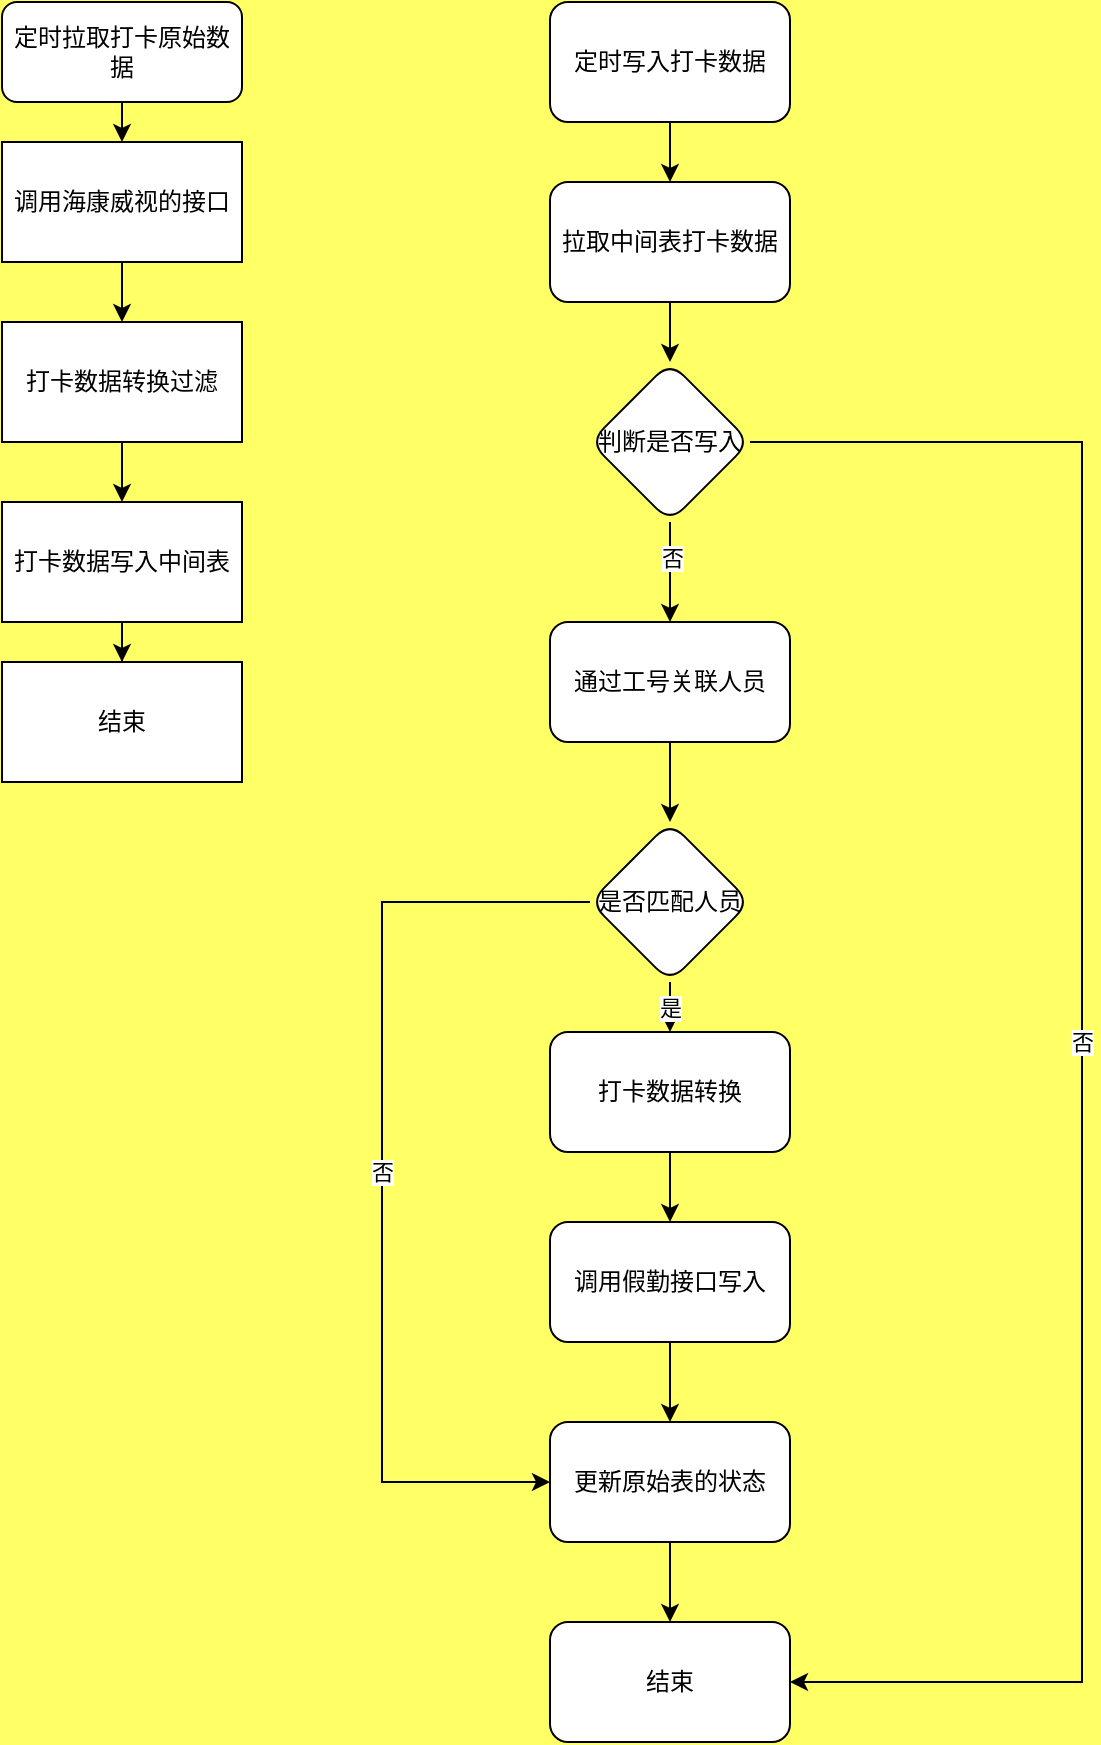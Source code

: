 <mxfile version="22.1.18" type="github" pages="5">
  <diagram name="第 1 页" id="Z85Dky3bpkn6bDT_2l9I">
    <mxGraphModel dx="1050" dy="530" grid="1" gridSize="10" guides="1" tooltips="1" connect="1" arrows="1" fold="1" page="0" pageScale="1" pageWidth="1169" pageHeight="827" background="#FFFF66" math="0" shadow="0">
      <root>
        <mxCell id="0" />
        <mxCell id="1" parent="0" />
        <mxCell id="rVOaFBond8Rpf2c2SzTN-2" style="edgeStyle=orthogonalEdgeStyle;rounded=0;orthogonalLoop=1;jettySize=auto;html=1;exitX=0.5;exitY=1;exitDx=0;exitDy=0;" parent="1" edge="1">
          <mxGeometry relative="1" as="geometry">
            <mxPoint x="140" y="140" as="targetPoint" />
            <mxPoint x="140" y="110" as="sourcePoint" />
          </mxGeometry>
        </mxCell>
        <mxCell id="rVOaFBond8Rpf2c2SzTN-1" value="定时拉取打卡原始数据" style="rounded=1;whiteSpace=wrap;html=1;" parent="1" vertex="1">
          <mxGeometry x="80" y="70" width="120" height="50" as="geometry" />
        </mxCell>
        <mxCell id="rVOaFBond8Rpf2c2SzTN-5" value="" style="edgeStyle=orthogonalEdgeStyle;rounded=0;orthogonalLoop=1;jettySize=auto;html=1;" parent="1" source="rVOaFBond8Rpf2c2SzTN-3" target="rVOaFBond8Rpf2c2SzTN-4" edge="1">
          <mxGeometry relative="1" as="geometry" />
        </mxCell>
        <mxCell id="rVOaFBond8Rpf2c2SzTN-3" value="调用海康威视的接口" style="rounded=0;whiteSpace=wrap;html=1;" parent="1" vertex="1">
          <mxGeometry x="80" y="140" width="120" height="60" as="geometry" />
        </mxCell>
        <mxCell id="rVOaFBond8Rpf2c2SzTN-7" value="" style="edgeStyle=orthogonalEdgeStyle;rounded=0;orthogonalLoop=1;jettySize=auto;html=1;" parent="1" source="rVOaFBond8Rpf2c2SzTN-4" target="rVOaFBond8Rpf2c2SzTN-6" edge="1">
          <mxGeometry relative="1" as="geometry" />
        </mxCell>
        <mxCell id="rVOaFBond8Rpf2c2SzTN-4" value="打卡数据转换过滤" style="rounded=0;whiteSpace=wrap;html=1;" parent="1" vertex="1">
          <mxGeometry x="80" y="230" width="120" height="60" as="geometry" />
        </mxCell>
        <mxCell id="rVOaFBond8Rpf2c2SzTN-10" value="" style="edgeStyle=orthogonalEdgeStyle;rounded=0;orthogonalLoop=1;jettySize=auto;html=1;" parent="1" source="rVOaFBond8Rpf2c2SzTN-6" target="rVOaFBond8Rpf2c2SzTN-9" edge="1">
          <mxGeometry relative="1" as="geometry" />
        </mxCell>
        <mxCell id="rVOaFBond8Rpf2c2SzTN-6" value="打卡数据写入中间表" style="rounded=0;whiteSpace=wrap;html=1;" parent="1" vertex="1">
          <mxGeometry x="80" y="320" width="120" height="60" as="geometry" />
        </mxCell>
        <mxCell id="rVOaFBond8Rpf2c2SzTN-9" value="结束" style="whiteSpace=wrap;html=1;rounded=0;" parent="1" vertex="1">
          <mxGeometry x="80" y="400" width="120" height="60" as="geometry" />
        </mxCell>
        <mxCell id="rVOaFBond8Rpf2c2SzTN-11" style="edgeStyle=orthogonalEdgeStyle;rounded=0;orthogonalLoop=1;jettySize=auto;html=1;exitX=0.5;exitY=1;exitDx=0;exitDy=0;" parent="1" source="rVOaFBond8Rpf2c2SzTN-9" target="rVOaFBond8Rpf2c2SzTN-9" edge="1">
          <mxGeometry relative="1" as="geometry" />
        </mxCell>
        <mxCell id="rVOaFBond8Rpf2c2SzTN-15" value="" style="edgeStyle=orthogonalEdgeStyle;rounded=0;orthogonalLoop=1;jettySize=auto;html=1;" parent="1" source="rVOaFBond8Rpf2c2SzTN-13" target="rVOaFBond8Rpf2c2SzTN-14" edge="1">
          <mxGeometry relative="1" as="geometry" />
        </mxCell>
        <mxCell id="rVOaFBond8Rpf2c2SzTN-13" value="定时写入打卡数据" style="rounded=1;whiteSpace=wrap;html=1;" parent="1" vertex="1">
          <mxGeometry x="354" y="70" width="120" height="60" as="geometry" />
        </mxCell>
        <mxCell id="rVOaFBond8Rpf2c2SzTN-18" value="" style="edgeStyle=orthogonalEdgeStyle;rounded=0;orthogonalLoop=1;jettySize=auto;html=1;" parent="1" source="rVOaFBond8Rpf2c2SzTN-14" target="rVOaFBond8Rpf2c2SzTN-17" edge="1">
          <mxGeometry relative="1" as="geometry" />
        </mxCell>
        <mxCell id="rVOaFBond8Rpf2c2SzTN-14" value="拉取中间表打卡数据" style="whiteSpace=wrap;html=1;rounded=1;" parent="1" vertex="1">
          <mxGeometry x="354" y="160" width="120" height="60" as="geometry" />
        </mxCell>
        <mxCell id="rVOaFBond8Rpf2c2SzTN-20" value="" style="edgeStyle=orthogonalEdgeStyle;rounded=0;orthogonalLoop=1;jettySize=auto;html=1;" parent="1" source="rVOaFBond8Rpf2c2SzTN-17" target="rVOaFBond8Rpf2c2SzTN-19" edge="1">
          <mxGeometry relative="1" as="geometry" />
        </mxCell>
        <mxCell id="rVOaFBond8Rpf2c2SzTN-21" value="否" style="edgeLabel;html=1;align=center;verticalAlign=middle;resizable=0;points=[];" parent="rVOaFBond8Rpf2c2SzTN-20" vertex="1" connectable="0">
          <mxGeometry x="-0.289" y="1" relative="1" as="geometry">
            <mxPoint as="offset" />
          </mxGeometry>
        </mxCell>
        <mxCell id="rVOaFBond8Rpf2c2SzTN-36" value="否" style="edgeStyle=orthogonalEdgeStyle;rounded=0;orthogonalLoop=1;jettySize=auto;html=1;entryX=1;entryY=0.5;entryDx=0;entryDy=0;" parent="1" source="rVOaFBond8Rpf2c2SzTN-17" target="rVOaFBond8Rpf2c2SzTN-32" edge="1">
          <mxGeometry relative="1" as="geometry">
            <mxPoint x="600" y="770" as="targetPoint" />
            <Array as="points">
              <mxPoint x="620" y="290" />
              <mxPoint x="620" y="910" />
            </Array>
          </mxGeometry>
        </mxCell>
        <mxCell id="rVOaFBond8Rpf2c2SzTN-17" value="判断是否写入" style="rhombus;whiteSpace=wrap;html=1;rounded=1;" parent="1" vertex="1">
          <mxGeometry x="374" y="250" width="80" height="80" as="geometry" />
        </mxCell>
        <mxCell id="rVOaFBond8Rpf2c2SzTN-23" value="" style="edgeStyle=orthogonalEdgeStyle;rounded=0;orthogonalLoop=1;jettySize=auto;html=1;" parent="1" source="rVOaFBond8Rpf2c2SzTN-19" target="rVOaFBond8Rpf2c2SzTN-22" edge="1">
          <mxGeometry relative="1" as="geometry" />
        </mxCell>
        <mxCell id="rVOaFBond8Rpf2c2SzTN-19" value="通过工号关联人员" style="rounded=1;whiteSpace=wrap;html=1;" parent="1" vertex="1">
          <mxGeometry x="354" y="380" width="120" height="60" as="geometry" />
        </mxCell>
        <mxCell id="rVOaFBond8Rpf2c2SzTN-25" value="是" style="edgeStyle=orthogonalEdgeStyle;rounded=0;orthogonalLoop=1;jettySize=auto;html=1;" parent="1" source="rVOaFBond8Rpf2c2SzTN-22" target="rVOaFBond8Rpf2c2SzTN-24" edge="1">
          <mxGeometry relative="1" as="geometry" />
        </mxCell>
        <mxCell id="rVOaFBond8Rpf2c2SzTN-34" value="否" style="edgeStyle=orthogonalEdgeStyle;rounded=0;orthogonalLoop=1;jettySize=auto;html=1;exitX=0;exitY=0.5;exitDx=0;exitDy=0;entryX=0;entryY=0.5;entryDx=0;entryDy=0;" parent="1" source="rVOaFBond8Rpf2c2SzTN-22" target="rVOaFBond8Rpf2c2SzTN-30" edge="1">
          <mxGeometry relative="1" as="geometry">
            <Array as="points">
              <mxPoint x="270" y="520" />
              <mxPoint x="270" y="810" />
            </Array>
          </mxGeometry>
        </mxCell>
        <mxCell id="rVOaFBond8Rpf2c2SzTN-22" value="是否匹配人员" style="rhombus;whiteSpace=wrap;html=1;rounded=1;" parent="1" vertex="1">
          <mxGeometry x="374" y="480" width="80" height="80" as="geometry" />
        </mxCell>
        <mxCell id="rVOaFBond8Rpf2c2SzTN-27" value="" style="edgeStyle=orthogonalEdgeStyle;rounded=0;orthogonalLoop=1;jettySize=auto;html=1;" parent="1" source="rVOaFBond8Rpf2c2SzTN-24" target="rVOaFBond8Rpf2c2SzTN-26" edge="1">
          <mxGeometry relative="1" as="geometry" />
        </mxCell>
        <mxCell id="rVOaFBond8Rpf2c2SzTN-24" value="打卡数据转换" style="rounded=1;whiteSpace=wrap;html=1;" parent="1" vertex="1">
          <mxGeometry x="354" y="585" width="120" height="60" as="geometry" />
        </mxCell>
        <mxCell id="rVOaFBond8Rpf2c2SzTN-31" value="" style="edgeStyle=orthogonalEdgeStyle;rounded=0;orthogonalLoop=1;jettySize=auto;html=1;" parent="1" source="rVOaFBond8Rpf2c2SzTN-26" target="rVOaFBond8Rpf2c2SzTN-30" edge="1">
          <mxGeometry relative="1" as="geometry" />
        </mxCell>
        <mxCell id="rVOaFBond8Rpf2c2SzTN-26" value="调用假勤接口写入" style="rounded=1;whiteSpace=wrap;html=1;" parent="1" vertex="1">
          <mxGeometry x="354" y="680" width="120" height="60" as="geometry" />
        </mxCell>
        <mxCell id="rVOaFBond8Rpf2c2SzTN-33" value="" style="edgeStyle=orthogonalEdgeStyle;rounded=0;orthogonalLoop=1;jettySize=auto;html=1;" parent="1" source="rVOaFBond8Rpf2c2SzTN-30" target="rVOaFBond8Rpf2c2SzTN-32" edge="1">
          <mxGeometry relative="1" as="geometry" />
        </mxCell>
        <mxCell id="rVOaFBond8Rpf2c2SzTN-30" value="更新原始表的状态" style="whiteSpace=wrap;html=1;rounded=1;" parent="1" vertex="1">
          <mxGeometry x="354" y="780" width="120" height="60" as="geometry" />
        </mxCell>
        <mxCell id="rVOaFBond8Rpf2c2SzTN-32" value="结束" style="whiteSpace=wrap;html=1;rounded=1;" parent="1" vertex="1">
          <mxGeometry x="354" y="880" width="120" height="60" as="geometry" />
        </mxCell>
      </root>
    </mxGraphModel>
  </diagram>
  <diagram id="VjHvm19DAChedz0dshAD" name="第 2 页">
    <mxGraphModel dx="1034" dy="356" grid="1" gridSize="10" guides="1" tooltips="1" connect="1" arrows="1" fold="1" page="0" pageScale="1" pageWidth="1169" pageHeight="827" math="0" shadow="0">
      <root>
        <mxCell id="0" />
        <mxCell id="1" parent="0" />
        <mxCell id="8nUMUInRV5GripMDRkjl-11" value="同步记录" style="shape=table;startSize=30;container=1;collapsible=1;childLayout=tableLayout;fixedRows=1;rowLines=0;fontStyle=1;align=center;resizeLast=1;html=1;" parent="1" vertex="1">
          <mxGeometry x="1000" y="490" width="220" height="180" as="geometry" />
        </mxCell>
        <mxCell id="8nUMUInRV5GripMDRkjl-12" value="" style="shape=tableRow;horizontal=0;startSize=0;swimlaneHead=0;swimlaneBody=0;fillColor=none;collapsible=0;dropTarget=0;points=[[0,0.5],[1,0.5]];portConstraint=eastwest;top=0;left=0;right=0;bottom=1;" parent="8nUMUInRV5GripMDRkjl-11" vertex="1">
          <mxGeometry y="30" width="220" height="30" as="geometry" />
        </mxCell>
        <mxCell id="8nUMUInRV5GripMDRkjl-13" value="唯一键" style="shape=partialRectangle;connectable=0;fillColor=none;top=0;left=0;bottom=0;right=0;fontStyle=1;overflow=hidden;whiteSpace=wrap;html=1;" parent="8nUMUInRV5GripMDRkjl-12" vertex="1">
          <mxGeometry width="70" height="30" as="geometry">
            <mxRectangle width="70" height="30" as="alternateBounds" />
          </mxGeometry>
        </mxCell>
        <mxCell id="8nUMUInRV5GripMDRkjl-14" value="UniqueID" style="shape=partialRectangle;connectable=0;fillColor=none;top=0;left=0;bottom=0;right=0;align=left;spacingLeft=6;fontStyle=5;overflow=hidden;whiteSpace=wrap;html=1;" parent="8nUMUInRV5GripMDRkjl-12" vertex="1">
          <mxGeometry x="70" width="150" height="30" as="geometry">
            <mxRectangle width="150" height="30" as="alternateBounds" />
          </mxGeometry>
        </mxCell>
        <mxCell id="8nUMUInRV5GripMDRkjl-15" value="" style="shape=tableRow;horizontal=0;startSize=0;swimlaneHead=0;swimlaneBody=0;fillColor=none;collapsible=0;dropTarget=0;points=[[0,0.5],[1,0.5]];portConstraint=eastwest;top=0;left=0;right=0;bottom=0;" parent="8nUMUInRV5GripMDRkjl-11" vertex="1">
          <mxGeometry y="60" width="220" height="30" as="geometry" />
        </mxCell>
        <mxCell id="8nUMUInRV5GripMDRkjl-16" value="开始时间" style="shape=partialRectangle;connectable=0;fillColor=none;top=0;left=0;bottom=0;right=0;editable=1;overflow=hidden;whiteSpace=wrap;html=1;" parent="8nUMUInRV5GripMDRkjl-15" vertex="1">
          <mxGeometry width="70" height="30" as="geometry">
            <mxRectangle width="70" height="30" as="alternateBounds" />
          </mxGeometry>
        </mxCell>
        <mxCell id="8nUMUInRV5GripMDRkjl-17" value="StartDate" style="shape=partialRectangle;connectable=0;fillColor=none;top=0;left=0;bottom=0;right=0;align=left;spacingLeft=6;overflow=hidden;whiteSpace=wrap;html=1;" parent="8nUMUInRV5GripMDRkjl-15" vertex="1">
          <mxGeometry x="70" width="150" height="30" as="geometry">
            <mxRectangle width="150" height="30" as="alternateBounds" />
          </mxGeometry>
        </mxCell>
        <mxCell id="8nUMUInRV5GripMDRkjl-18" value="" style="shape=tableRow;horizontal=0;startSize=0;swimlaneHead=0;swimlaneBody=0;fillColor=none;collapsible=0;dropTarget=0;points=[[0,0.5],[1,0.5]];portConstraint=eastwest;top=0;left=0;right=0;bottom=0;" parent="8nUMUInRV5GripMDRkjl-11" vertex="1">
          <mxGeometry y="90" width="220" height="30" as="geometry" />
        </mxCell>
        <mxCell id="8nUMUInRV5GripMDRkjl-19" value="结束时间" style="shape=partialRectangle;connectable=0;fillColor=none;top=0;left=0;bottom=0;right=0;editable=1;overflow=hidden;whiteSpace=wrap;html=1;" parent="8nUMUInRV5GripMDRkjl-18" vertex="1">
          <mxGeometry width="70" height="30" as="geometry">
            <mxRectangle width="70" height="30" as="alternateBounds" />
          </mxGeometry>
        </mxCell>
        <mxCell id="8nUMUInRV5GripMDRkjl-20" value="EndDate" style="shape=partialRectangle;connectable=0;fillColor=none;top=0;left=0;bottom=0;right=0;align=left;spacingLeft=6;overflow=hidden;whiteSpace=wrap;html=1;" parent="8nUMUInRV5GripMDRkjl-18" vertex="1">
          <mxGeometry x="70" width="150" height="30" as="geometry">
            <mxRectangle width="150" height="30" as="alternateBounds" />
          </mxGeometry>
        </mxCell>
        <mxCell id="8nUMUInRV5GripMDRkjl-21" value="" style="shape=tableRow;horizontal=0;startSize=0;swimlaneHead=0;swimlaneBody=0;fillColor=none;collapsible=0;dropTarget=0;points=[[0,0.5],[1,0.5]];portConstraint=eastwest;top=0;left=0;right=0;bottom=0;" parent="8nUMUInRV5GripMDRkjl-11" vertex="1">
          <mxGeometry y="120" width="220" height="30" as="geometry" />
        </mxCell>
        <mxCell id="8nUMUInRV5GripMDRkjl-22" value="同步数量" style="shape=partialRectangle;connectable=0;fillColor=none;top=0;left=0;bottom=0;right=0;editable=1;overflow=hidden;whiteSpace=wrap;html=1;" parent="8nUMUInRV5GripMDRkjl-21" vertex="1">
          <mxGeometry width="70" height="30" as="geometry">
            <mxRectangle width="70" height="30" as="alternateBounds" />
          </mxGeometry>
        </mxCell>
        <mxCell id="8nUMUInRV5GripMDRkjl-23" value="SyncCount" style="shape=partialRectangle;connectable=0;fillColor=none;top=0;left=0;bottom=0;right=0;align=left;spacingLeft=6;overflow=hidden;whiteSpace=wrap;html=1;" parent="8nUMUInRV5GripMDRkjl-21" vertex="1">
          <mxGeometry x="70" width="150" height="30" as="geometry">
            <mxRectangle width="150" height="30" as="alternateBounds" />
          </mxGeometry>
        </mxCell>
        <mxCell id="8nUMUInRV5GripMDRkjl-24" value="" style="shape=tableRow;horizontal=0;startSize=0;swimlaneHead=0;swimlaneBody=0;fillColor=none;collapsible=0;dropTarget=0;points=[[0,0.5],[1,0.5]];portConstraint=eastwest;top=0;left=0;right=0;bottom=0;" parent="8nUMUInRV5GripMDRkjl-11" vertex="1">
          <mxGeometry y="150" width="220" height="30" as="geometry" />
        </mxCell>
        <mxCell id="8nUMUInRV5GripMDRkjl-25" value="执行结果" style="shape=partialRectangle;connectable=0;fillColor=none;top=0;left=0;bottom=0;right=0;editable=1;overflow=hidden;whiteSpace=wrap;html=1;" parent="8nUMUInRV5GripMDRkjl-24" vertex="1">
          <mxGeometry width="70" height="30" as="geometry">
            <mxRectangle width="70" height="30" as="alternateBounds" />
          </mxGeometry>
        </mxCell>
        <mxCell id="8nUMUInRV5GripMDRkjl-26" value="SyncStatus" style="shape=partialRectangle;connectable=0;fillColor=none;top=0;left=0;bottom=0;right=0;align=left;spacingLeft=6;overflow=hidden;whiteSpace=wrap;html=1;" parent="8nUMUInRV5GripMDRkjl-24" vertex="1">
          <mxGeometry x="70" width="150" height="30" as="geometry">
            <mxRectangle width="150" height="30" as="alternateBounds" />
          </mxGeometry>
        </mxCell>
        <mxCell id="8nUMUInRV5GripMDRkjl-28" value="海康打卡原始数据" style="shape=table;startSize=30;container=1;collapsible=1;childLayout=tableLayout;fixedRows=1;rowLines=0;fontStyle=1;align=center;resizeLast=1;html=1;" parent="1" vertex="1">
          <mxGeometry x="720" y="490" width="220" height="180" as="geometry" />
        </mxCell>
        <mxCell id="8nUMUInRV5GripMDRkjl-29" value="" style="shape=tableRow;horizontal=0;startSize=0;swimlaneHead=0;swimlaneBody=0;fillColor=none;collapsible=0;dropTarget=0;points=[[0,0.5],[1,0.5]];portConstraint=eastwest;top=0;left=0;right=0;bottom=1;" parent="8nUMUInRV5GripMDRkjl-28" vertex="1">
          <mxGeometry y="30" width="220" height="30" as="geometry" />
        </mxCell>
        <mxCell id="8nUMUInRV5GripMDRkjl-30" value="唯一键" style="shape=partialRectangle;connectable=0;fillColor=none;top=0;left=0;bottom=0;right=0;fontStyle=1;overflow=hidden;whiteSpace=wrap;html=1;" parent="8nUMUInRV5GripMDRkjl-29" vertex="1">
          <mxGeometry width="70" height="30" as="geometry">
            <mxRectangle width="70" height="30" as="alternateBounds" />
          </mxGeometry>
        </mxCell>
        <mxCell id="8nUMUInRV5GripMDRkjl-31" value="UniqueID" style="shape=partialRectangle;connectable=0;fillColor=none;top=0;left=0;bottom=0;right=0;align=left;spacingLeft=6;fontStyle=5;overflow=hidden;whiteSpace=wrap;html=1;" parent="8nUMUInRV5GripMDRkjl-29" vertex="1">
          <mxGeometry x="70" width="150" height="30" as="geometry">
            <mxRectangle width="150" height="30" as="alternateBounds" />
          </mxGeometry>
        </mxCell>
        <mxCell id="8nUMUInRV5GripMDRkjl-32" value="" style="shape=tableRow;horizontal=0;startSize=0;swimlaneHead=0;swimlaneBody=0;fillColor=none;collapsible=0;dropTarget=0;points=[[0,0.5],[1,0.5]];portConstraint=eastwest;top=0;left=0;right=0;bottom=0;" parent="8nUMUInRV5GripMDRkjl-28" vertex="1">
          <mxGeometry y="60" width="220" height="30" as="geometry" />
        </mxCell>
        <mxCell id="8nUMUInRV5GripMDRkjl-33" value="人员ID" style="shape=partialRectangle;connectable=0;fillColor=none;top=0;left=0;bottom=0;right=0;editable=1;overflow=hidden;whiteSpace=wrap;html=1;" parent="8nUMUInRV5GripMDRkjl-32" vertex="1">
          <mxGeometry width="70" height="30" as="geometry">
            <mxRectangle width="70" height="30" as="alternateBounds" />
          </mxGeometry>
        </mxCell>
        <mxCell id="8nUMUInRV5GripMDRkjl-34" value="UserNumber" style="shape=partialRectangle;connectable=0;fillColor=none;top=0;left=0;bottom=0;right=0;align=left;spacingLeft=6;overflow=hidden;whiteSpace=wrap;html=1;" parent="8nUMUInRV5GripMDRkjl-32" vertex="1">
          <mxGeometry x="70" width="150" height="30" as="geometry">
            <mxRectangle width="150" height="30" as="alternateBounds" />
          </mxGeometry>
        </mxCell>
        <mxCell id="8nUMUInRV5GripMDRkjl-35" value="" style="shape=tableRow;horizontal=0;startSize=0;swimlaneHead=0;swimlaneBody=0;fillColor=none;collapsible=0;dropTarget=0;points=[[0,0.5],[1,0.5]];portConstraint=eastwest;top=0;left=0;right=0;bottom=0;" parent="8nUMUInRV5GripMDRkjl-28" vertex="1">
          <mxGeometry y="90" width="220" height="30" as="geometry" />
        </mxCell>
        <mxCell id="8nUMUInRV5GripMDRkjl-36" value="打卡时间" style="shape=partialRectangle;connectable=0;fillColor=none;top=0;left=0;bottom=0;right=0;editable=1;overflow=hidden;whiteSpace=wrap;html=1;" parent="8nUMUInRV5GripMDRkjl-35" vertex="1">
          <mxGeometry width="70" height="30" as="geometry">
            <mxRectangle width="70" height="30" as="alternateBounds" />
          </mxGeometry>
        </mxCell>
        <mxCell id="8nUMUInRV5GripMDRkjl-37" value="ClockTime" style="shape=partialRectangle;connectable=0;fillColor=none;top=0;left=0;bottom=0;right=0;align=left;spacingLeft=6;overflow=hidden;whiteSpace=wrap;html=1;" parent="8nUMUInRV5GripMDRkjl-35" vertex="1">
          <mxGeometry x="70" width="150" height="30" as="geometry">
            <mxRectangle width="150" height="30" as="alternateBounds" />
          </mxGeometry>
        </mxCell>
        <mxCell id="8nUMUInRV5GripMDRkjl-38" value="" style="shape=tableRow;horizontal=0;startSize=0;swimlaneHead=0;swimlaneBody=0;fillColor=none;collapsible=0;dropTarget=0;points=[[0,0.5],[1,0.5]];portConstraint=eastwest;top=0;left=0;right=0;bottom=0;" parent="8nUMUInRV5GripMDRkjl-28" vertex="1">
          <mxGeometry y="120" width="220" height="30" as="geometry" />
        </mxCell>
        <mxCell id="8nUMUInRV5GripMDRkjl-39" value="原始数据" style="shape=partialRectangle;connectable=0;fillColor=none;top=0;left=0;bottom=0;right=0;editable=1;overflow=hidden;whiteSpace=wrap;html=1;" parent="8nUMUInRV5GripMDRkjl-38" vertex="1">
          <mxGeometry width="70" height="30" as="geometry">
            <mxRectangle width="70" height="30" as="alternateBounds" />
          </mxGeometry>
        </mxCell>
        <mxCell id="8nUMUInRV5GripMDRkjl-40" value="ClockData" style="shape=partialRectangle;connectable=0;fillColor=none;top=0;left=0;bottom=0;right=0;align=left;spacingLeft=6;overflow=hidden;whiteSpace=wrap;html=1;" parent="8nUMUInRV5GripMDRkjl-38" vertex="1">
          <mxGeometry x="70" width="150" height="30" as="geometry">
            <mxRectangle width="150" height="30" as="alternateBounds" />
          </mxGeometry>
        </mxCell>
        <mxCell id="8nUMUInRV5GripMDRkjl-41" value="" style="shape=tableRow;horizontal=0;startSize=0;swimlaneHead=0;swimlaneBody=0;fillColor=none;collapsible=0;dropTarget=0;points=[[0,0.5],[1,0.5]];portConstraint=eastwest;top=0;left=0;right=0;bottom=0;" parent="8nUMUInRV5GripMDRkjl-28" vertex="1">
          <mxGeometry y="150" width="220" height="30" as="geometry" />
        </mxCell>
        <mxCell id="8nUMUInRV5GripMDRkjl-42" value="是否写入" style="shape=partialRectangle;connectable=0;fillColor=none;top=0;left=0;bottom=0;right=0;editable=1;overflow=hidden;whiteSpace=wrap;html=1;" parent="8nUMUInRV5GripMDRkjl-41" vertex="1">
          <mxGeometry width="70" height="30" as="geometry">
            <mxRectangle width="70" height="30" as="alternateBounds" />
          </mxGeometry>
        </mxCell>
        <mxCell id="8nUMUInRV5GripMDRkjl-43" value="IsWriteBeisen" style="shape=partialRectangle;connectable=0;fillColor=none;top=0;left=0;bottom=0;right=0;align=left;spacingLeft=6;overflow=hidden;whiteSpace=wrap;html=1;" parent="8nUMUInRV5GripMDRkjl-41" vertex="1">
          <mxGeometry x="70" width="150" height="30" as="geometry">
            <mxRectangle width="150" height="30" as="alternateBounds" />
          </mxGeometry>
        </mxCell>
      </root>
    </mxGraphModel>
  </diagram>
  <diagram id="iwbSSDiR4C5HyoACEivL" name="第 3 页">
    <mxGraphModel dx="1420" dy="742" grid="1" gridSize="10" guides="1" tooltips="1" connect="1" arrows="1" fold="1" page="1" pageScale="1" pageWidth="1169" pageHeight="827" math="0" shadow="0">
      <root>
        <mxCell id="0" />
        <mxCell id="1" style="locked=1;" parent="0" />
        <mxCell id="sPI6B5nw0NII4qHkqj6n-32" style="edgeStyle=elbowEdgeStyle;rounded=0;orthogonalLoop=1;jettySize=auto;html=1;elbow=vertical;curved=0;labelBackgroundColor=none;strokeColor=#E07A5F;fontColor=default;" edge="1" parent="1" source="sPI6B5nw0NII4qHkqj6n-13" target="sPI6B5nw0NII4qHkqj6n-16">
          <mxGeometry relative="1" as="geometry" />
        </mxCell>
        <mxCell id="sPI6B5nw0NII4qHkqj6n-38" value="调用海康授权接口" style="edgeLabel;html=1;align=center;verticalAlign=middle;resizable=0;points=[];labelBackgroundColor=none;fontColor=#393C56;rounded=0;" vertex="1" connectable="0" parent="sPI6B5nw0NII4qHkqj6n-32">
          <mxGeometry x="-0.2" y="1" relative="1" as="geometry">
            <mxPoint as="offset" />
          </mxGeometry>
        </mxCell>
        <mxCell id="sPI6B5nw0NII4qHkqj6n-13" value="" style="html=1;points=[];perimeter=orthogonalPerimeter;outlineConnect=0;targetShapes=umlLifeline;portConstraint=eastwest;newEdgeStyle={&quot;edgeStyle&quot;:&quot;elbowEdgeStyle&quot;,&quot;elbow&quot;:&quot;vertical&quot;,&quot;curved&quot;:0,&quot;rounded&quot;:0};fillColor=#F2CC8F;strokeColor=#E07A5F;labelBackgroundColor=none;fontColor=#393C56;rounded=0;" vertex="1" parent="1">
          <mxGeometry x="340" y="510" width="10" height="80" as="geometry" />
        </mxCell>
        <mxCell id="sPI6B5nw0NII4qHkqj6n-14" value="拉取打卡数据" style="html=1;verticalAlign=bottom;endArrow=block;edgeStyle=elbowEdgeStyle;elbow=vertical;curved=0;rounded=0;labelBackgroundColor=none;strokeColor=#E07A5F;fontColor=default;" edge="1" target="sPI6B5nw0NII4qHkqj6n-13" parent="1">
          <mxGeometry y="10" relative="1" as="geometry">
            <mxPoint x="210" y="510" as="sourcePoint" />
            <mxPoint as="offset" />
          </mxGeometry>
        </mxCell>
        <mxCell id="sPI6B5nw0NII4qHkqj6n-39" value="返回Token" style="edgeStyle=elbowEdgeStyle;rounded=0;orthogonalLoop=1;jettySize=auto;html=1;elbow=vertical;curved=0;dashed=1;labelBackgroundColor=none;strokeColor=#E07A5F;fontColor=default;" edge="1" parent="1" source="sPI6B5nw0NII4qHkqj6n-16" target="sPI6B5nw0NII4qHkqj6n-19">
          <mxGeometry relative="1" as="geometry">
            <Array as="points">
              <mxPoint x="430" y="630" />
            </Array>
          </mxGeometry>
        </mxCell>
        <mxCell id="sPI6B5nw0NII4qHkqj6n-16" value="" style="html=1;points=[];perimeter=orthogonalPerimeter;outlineConnect=0;targetShapes=umlLifeline;portConstraint=eastwest;newEdgeStyle={&quot;edgeStyle&quot;:&quot;elbowEdgeStyle&quot;,&quot;elbow&quot;:&quot;vertical&quot;,&quot;curved&quot;:0,&quot;rounded&quot;:0};fillColor=#F2CC8F;strokeColor=#E07A5F;labelBackgroundColor=none;fontColor=#393C56;rounded=0;" vertex="1" parent="1">
          <mxGeometry x="610" y="520" width="10" height="180" as="geometry" />
        </mxCell>
        <mxCell id="sPI6B5nw0NII4qHkqj6n-41" style="edgeStyle=elbowEdgeStyle;rounded=0;orthogonalLoop=1;jettySize=auto;html=1;elbow=vertical;curved=0;labelBackgroundColor=none;strokeColor=#E07A5F;fontColor=default;" edge="1" parent="1" source="sPI6B5nw0NII4qHkqj6n-19" target="sPI6B5nw0NII4qHkqj6n-40">
          <mxGeometry relative="1" as="geometry" />
        </mxCell>
        <mxCell id="sPI6B5nw0NII4qHkqj6n-42" value="调用海康门禁事件接口" style="edgeLabel;html=1;align=center;verticalAlign=middle;resizable=0;points=[];labelBackgroundColor=none;fontColor=#393C56;rounded=0;" vertex="1" connectable="0" parent="sPI6B5nw0NII4qHkqj6n-41">
          <mxGeometry x="-0.085" y="2" relative="1" as="geometry">
            <mxPoint as="offset" />
          </mxGeometry>
        </mxCell>
        <mxCell id="sPI6B5nw0NII4qHkqj6n-19" value="" style="html=1;points=[];perimeter=orthogonalPerimeter;outlineConnect=0;targetShapes=umlLifeline;portConstraint=eastwest;newEdgeStyle={&quot;edgeStyle&quot;:&quot;elbowEdgeStyle&quot;,&quot;elbow&quot;:&quot;vertical&quot;,&quot;curved&quot;:0,&quot;rounded&quot;:0};fillColor=#F2CC8F;strokeColor=#E07A5F;labelBackgroundColor=none;fontColor=#393C56;rounded=0;" vertex="1" parent="1">
          <mxGeometry x="340" y="610" width="10" height="170" as="geometry" />
        </mxCell>
        <mxCell id="sPI6B5nw0NII4qHkqj6n-35" value="Beisen" style="shape=ext;double=1;rounded=0;whiteSpace=wrap;html=1;fillColor=#F2CC8F;strokeColor=#E07A5F;fontStyle=1;verticalAlign=middle;labelBackgroundColor=none;fontColor=#393C56;" vertex="1" parent="1">
          <mxGeometry x="250" y="374" width="120" height="80" as="geometry" />
        </mxCell>
        <mxCell id="sPI6B5nw0NII4qHkqj6n-36" value="HikVision" style="shape=ext;double=1;rounded=0;whiteSpace=wrap;html=1;fillColor=#F2CC8F;strokeColor=#E07A5F;fontStyle=1;verticalAlign=middle;labelBackgroundColor=none;fontColor=#393C56;" vertex="1" parent="1">
          <mxGeometry x="570" y="374" width="120" height="80" as="geometry" />
        </mxCell>
        <mxCell id="sPI6B5nw0NII4qHkqj6n-43" style="edgeStyle=elbowEdgeStyle;rounded=0;orthogonalLoop=1;jettySize=auto;html=1;elbow=vertical;curved=0;dashed=1;labelBackgroundColor=none;strokeColor=#E07A5F;fontColor=default;" edge="1" parent="1" source="sPI6B5nw0NII4qHkqj6n-40" target="sPI6B5nw0NII4qHkqj6n-44">
          <mxGeometry relative="1" as="geometry">
            <mxPoint x="360" y="800" as="targetPoint" />
            <Array as="points">
              <mxPoint x="340" y="840" />
            </Array>
          </mxGeometry>
        </mxCell>
        <mxCell id="sPI6B5nw0NII4qHkqj6n-45" value="返回打卡数据" style="edgeLabel;html=1;align=center;verticalAlign=middle;resizable=0;points=[];labelBackgroundColor=none;fontColor=#393C56;rounded=0;" vertex="1" connectable="0" parent="sPI6B5nw0NII4qHkqj6n-43">
          <mxGeometry x="-0.08" y="3" relative="1" as="geometry">
            <mxPoint as="offset" />
          </mxGeometry>
        </mxCell>
        <mxCell id="sPI6B5nw0NII4qHkqj6n-40" value="" style="html=1;points=[];perimeter=orthogonalPerimeter;outlineConnect=0;targetShapes=umlLifeline;portConstraint=eastwest;newEdgeStyle={&quot;edgeStyle&quot;:&quot;elbowEdgeStyle&quot;,&quot;elbow&quot;:&quot;vertical&quot;,&quot;curved&quot;:0,&quot;rounded&quot;:0};fillColor=#F2CC8F;strokeColor=#E07A5F;labelBackgroundColor=none;fontColor=#393C56;rounded=0;" vertex="1" parent="1">
          <mxGeometry x="610" y="730" width="10" height="113" as="geometry" />
        </mxCell>
        <mxCell id="sPI6B5nw0NII4qHkqj6n-44" value="" style="html=1;points=[];perimeter=orthogonalPerimeter;outlineConnect=0;targetShapes=umlLifeline;portConstraint=eastwest;newEdgeStyle={&quot;edgeStyle&quot;:&quot;elbowEdgeStyle&quot;,&quot;elbow&quot;:&quot;vertical&quot;,&quot;curved&quot;:0,&quot;rounded&quot;:0};fillColor=#F2CC8F;strokeColor=#E07A5F;labelBackgroundColor=none;fontColor=#393C56;rounded=0;" vertex="1" parent="1">
          <mxGeometry x="340" y="827" width="10" height="93" as="geometry" />
        </mxCell>
        <mxCell id="sPI6B5nw0NII4qHkqj6n-46" style="edgeStyle=elbowEdgeStyle;rounded=0;orthogonalLoop=1;jettySize=auto;html=1;elbow=vertical;curved=0;entryX=0;entryY=0.882;entryDx=0;entryDy=0;entryPerimeter=0;labelBackgroundColor=none;strokeColor=#E07A5F;fontColor=default;" edge="1" parent="1" source="sPI6B5nw0NII4qHkqj6n-19" target="sPI6B5nw0NII4qHkqj6n-19">
          <mxGeometry relative="1" as="geometry">
            <mxPoint x="350" y="677" as="sourcePoint" />
            <mxPoint x="360" y="700" as="targetPoint" />
            <Array as="points" />
          </mxGeometry>
        </mxCell>
        <mxCell id="sPI6B5nw0NII4qHkqj6n-58" style="edgeStyle=elbowEdgeStyle;rounded=0;orthogonalLoop=1;jettySize=auto;html=1;elbow=vertical;curved=0;dashed=1;labelBackgroundColor=none;strokeColor=#E07A5F;fontColor=default;" edge="1" parent="1" source="sPI6B5nw0NII4qHkqj6n-55" target="sPI6B5nw0NII4qHkqj6n-19">
          <mxGeometry relative="1" as="geometry">
            <Array as="points">
              <mxPoint x="290" y="730" />
            </Array>
          </mxGeometry>
        </mxCell>
        <mxCell id="sPI6B5nw0NII4qHkqj6n-55" value="" style="html=1;points=[];perimeter=orthogonalPerimeter;outlineConnect=0;targetShapes=umlLifeline;portConstraint=eastwest;newEdgeStyle={&quot;edgeStyle&quot;:&quot;elbowEdgeStyle&quot;,&quot;elbow&quot;:&quot;vertical&quot;,&quot;curved&quot;:0,&quot;rounded&quot;:0};fillColor=#F2CC8F;strokeColor=#E07A5F;labelBackgroundColor=none;fontColor=#393C56;rounded=0;" vertex="1" parent="1">
          <mxGeometry x="250" y="660" width="10" height="70" as="geometry" />
        </mxCell>
        <mxCell id="sPI6B5nw0NII4qHkqj6n-56" value="缓存Token" style="html=1;verticalAlign=bottom;endArrow=block;edgeStyle=elbowEdgeStyle;elbow=vertical;curved=0;rounded=0;labelBackgroundColor=none;strokeColor=#E07A5F;fontColor=default;" edge="1" target="sPI6B5nw0NII4qHkqj6n-55" parent="1" source="sPI6B5nw0NII4qHkqj6n-19">
          <mxGeometry y="10" relative="1" as="geometry">
            <mxPoint x="330" y="650" as="sourcePoint" />
            <Array as="points">
              <mxPoint x="310" y="660" />
            </Array>
            <mxPoint as="offset" />
          </mxGeometry>
        </mxCell>
        <mxCell id="sPI6B5nw0NII4qHkqj6n-66" value="" style="shape=line;html=1;strokeWidth=6;strokeColor=#E07A5F;labelBackgroundColor=none;fillColor=#F2CC8F;fontColor=#393C56;rounded=0;" vertex="1" parent="1">
          <mxGeometry x="160" y="470" width="630" height="10" as="geometry" />
        </mxCell>
        <mxCell id="sPI6B5nw0NII4qHkqj6n-72" value="" style="html=1;points=[];perimeter=orthogonalPerimeter;outlineConnect=0;targetShapes=umlLifeline;portConstraint=eastwest;newEdgeStyle={&quot;edgeStyle&quot;:&quot;elbowEdgeStyle&quot;,&quot;elbow&quot;:&quot;vertical&quot;,&quot;curved&quot;:0,&quot;rounded&quot;:0};fillColor=#F2CC8F;strokeColor=#E07A5F;labelBackgroundColor=none;fontColor=#393C56;rounded=0;" vertex="1" parent="1">
          <mxGeometry x="260" y="840" width="10" height="80" as="geometry" />
        </mxCell>
        <mxCell id="sPI6B5nw0NII4qHkqj6n-73" value="写入中间表" style="html=1;verticalAlign=bottom;endArrow=block;edgeStyle=elbowEdgeStyle;elbow=vertical;curved=0;rounded=0;labelBackgroundColor=none;strokeColor=#E07A5F;fontColor=default;" edge="1" target="sPI6B5nw0NII4qHkqj6n-72" parent="1">
          <mxGeometry relative="1" as="geometry">
            <mxPoint x="340" y="843" as="sourcePoint" />
          </mxGeometry>
        </mxCell>
        <mxCell id="sPI6B5nw0NII4qHkqj6n-74" value="写入北森" style="html=1;verticalAlign=bottom;endArrow=open;dashed=1;endSize=8;edgeStyle=elbowEdgeStyle;elbow=vertical;curved=0;rounded=0;labelBackgroundColor=none;strokeColor=#E07A5F;fontColor=default;" edge="1" source="sPI6B5nw0NII4qHkqj6n-72" parent="1">
          <mxGeometry y="-12" relative="1" as="geometry">
            <mxPoint x="340" y="918" as="targetPoint" />
            <mxPoint as="offset" />
          </mxGeometry>
        </mxCell>
      </root>
    </mxGraphModel>
  </diagram>
  <diagram id="LxnzkyNkJAElP4BqVUsD" name="第 4 页">
    <mxGraphModel dx="1420" dy="724" grid="1" gridSize="10" guides="1" tooltips="1" connect="1" arrows="1" fold="1" page="1" pageScale="1" pageWidth="1169" pageHeight="827" math="0" shadow="0">
      <root>
        <mxCell id="0" />
        <mxCell id="1" parent="0" />
        <mxCell id="1XkCQpNweMDOGNJKU-Cr-4" value="指标库" style="swimlane;fontStyle=0;childLayout=stackLayout;horizontal=1;startSize=30;horizontalStack=0;resizeParent=1;resizeParentMax=0;resizeLast=0;collapsible=1;marginBottom=0;whiteSpace=wrap;html=1;labelBackgroundColor=none;fillColor=#F2CC8F;strokeColor=#E07A5F;fontColor=#393C56;" vertex="1" parent="1">
          <mxGeometry x="940" y="90" width="140" height="330" as="geometry" />
        </mxCell>
        <mxCell id="1XkCQpNweMDOGNJKU-Cr-5" value="数据ID" style="text;strokeColor=none;fillColor=none;align=left;verticalAlign=middle;spacingLeft=4;spacingRight=4;overflow=hidden;points=[[0,0.5],[1,0.5]];portConstraint=eastwest;rotatable=0;whiteSpace=wrap;html=1;labelBackgroundColor=none;fontColor=#393C56;" vertex="1" parent="1XkCQpNweMDOGNJKU-Cr-4">
          <mxGeometry y="30" width="140" height="30" as="geometry" />
        </mxCell>
        <mxCell id="1XkCQpNweMDOGNJKU-Cr-6" value="名称" style="text;strokeColor=none;fillColor=none;align=left;verticalAlign=middle;spacingLeft=4;spacingRight=4;overflow=hidden;points=[[0,0.5],[1,0.5]];portConstraint=eastwest;rotatable=0;whiteSpace=wrap;html=1;labelBackgroundColor=none;fontColor=#393C56;" vertex="1" parent="1XkCQpNweMDOGNJKU-Cr-4">
          <mxGeometry y="60" width="140" height="30" as="geometry" />
        </mxCell>
        <mxCell id="1XkCQpNweMDOGNJKU-Cr-7" value="编码" style="text;strokeColor=none;fillColor=none;align=left;verticalAlign=middle;spacingLeft=4;spacingRight=4;overflow=hidden;points=[[0,0.5],[1,0.5]];portConstraint=eastwest;rotatable=0;whiteSpace=wrap;html=1;labelBackgroundColor=none;fontColor=#393C56;" vertex="1" parent="1XkCQpNweMDOGNJKU-Cr-4">
          <mxGeometry y="90" width="140" height="30" as="geometry" />
        </mxCell>
        <mxCell id="1XkCQpNweMDOGNJKU-Cr-79" value="填报负责人" style="text;strokeColor=none;fillColor=none;align=left;verticalAlign=middle;spacingLeft=4;spacingRight=4;overflow=hidden;points=[[0,0.5],[1,0.5]];portConstraint=eastwest;rotatable=0;whiteSpace=wrap;html=1;labelBackgroundColor=none;fontColor=#393C56;" vertex="1" parent="1XkCQpNweMDOGNJKU-Cr-4">
          <mxGeometry y="120" width="140" height="30" as="geometry" />
        </mxCell>
        <mxCell id="1XkCQpNweMDOGNJKU-Cr-78" value="填报须知" style="text;strokeColor=none;fillColor=none;align=left;verticalAlign=middle;spacingLeft=4;spacingRight=4;overflow=hidden;points=[[0,0.5],[1,0.5]];portConstraint=eastwest;rotatable=0;whiteSpace=wrap;html=1;labelBackgroundColor=none;fontColor=#393C56;" vertex="1" parent="1XkCQpNweMDOGNJKU-Cr-4">
          <mxGeometry y="150" width="140" height="30" as="geometry" />
        </mxCell>
        <mxCell id="1XkCQpNweMDOGNJKU-Cr-76" value="指标值" style="text;strokeColor=none;fillColor=none;align=left;verticalAlign=middle;spacingLeft=4;spacingRight=4;overflow=hidden;points=[[0,0.5],[1,0.5]];portConstraint=eastwest;rotatable=0;whiteSpace=wrap;html=1;labelBackgroundColor=none;fontColor=#393C56;" vertex="1" parent="1XkCQpNweMDOGNJKU-Cr-4">
          <mxGeometry y="180" width="140" height="30" as="geometry" />
        </mxCell>
        <mxCell id="1XkCQpNweMDOGNJKU-Cr-83" value="指标描述" style="text;strokeColor=none;fillColor=none;align=left;verticalAlign=middle;spacingLeft=4;spacingRight=4;overflow=hidden;points=[[0,0.5],[1,0.5]];portConstraint=eastwest;rotatable=0;whiteSpace=wrap;html=1;labelBackgroundColor=none;fontColor=#393C56;" vertex="1" parent="1XkCQpNweMDOGNJKU-Cr-4">
          <mxGeometry y="210" width="140" height="30" as="geometry" />
        </mxCell>
        <mxCell id="1XkCQpNweMDOGNJKU-Cr-82" value="指标类型" style="text;strokeColor=none;fillColor=none;align=left;verticalAlign=middle;spacingLeft=4;spacingRight=4;overflow=hidden;points=[[0,0.5],[1,0.5]];portConstraint=eastwest;rotatable=0;whiteSpace=wrap;html=1;labelBackgroundColor=none;fontColor=#393C56;" vertex="1" parent="1XkCQpNweMDOGNJKU-Cr-4">
          <mxGeometry y="240" width="140" height="30" as="geometry" />
        </mxCell>
        <mxCell id="1XkCQpNweMDOGNJKU-Cr-81" value="完成值" style="text;strokeColor=none;fillColor=none;align=left;verticalAlign=middle;spacingLeft=4;spacingRight=4;overflow=hidden;points=[[0,0.5],[1,0.5]];portConstraint=eastwest;rotatable=0;whiteSpace=wrap;html=1;labelBackgroundColor=none;fontColor=#393C56;" vertex="1" parent="1XkCQpNweMDOGNJKU-Cr-4">
          <mxGeometry y="270" width="140" height="30" as="geometry" />
        </mxCell>
        <mxCell id="1XkCQpNweMDOGNJKU-Cr-77" value="评估标准" style="text;strokeColor=none;fillColor=none;align=left;verticalAlign=middle;spacingLeft=4;spacingRight=4;overflow=hidden;points=[[0,0.5],[1,0.5]];portConstraint=eastwest;rotatable=0;whiteSpace=wrap;html=1;labelBackgroundColor=none;fontColor=#393C56;" vertex="1" parent="1XkCQpNweMDOGNJKU-Cr-4">
          <mxGeometry y="300" width="140" height="30" as="geometry" />
        </mxCell>
        <mxCell id="1XkCQpNweMDOGNJKU-Cr-14" value="填报记录" style="swimlane;fontStyle=0;childLayout=stackLayout;horizontal=1;startSize=30;horizontalStack=0;resizeParent=1;resizeParentMax=0;resizeLast=0;collapsible=1;marginBottom=0;whiteSpace=wrap;html=1;labelBackgroundColor=none;fillColor=#F2CC8F;strokeColor=#E07A5F;fontColor=#393C56;" vertex="1" parent="1">
          <mxGeometry x="220" y="480" width="140" height="420" as="geometry" />
        </mxCell>
        <mxCell id="1XkCQpNweMDOGNJKU-Cr-15" value="年度" style="text;strokeColor=none;fillColor=none;align=left;verticalAlign=middle;spacingLeft=4;spacingRight=4;overflow=hidden;points=[[0,0.5],[1,0.5]];portConstraint=eastwest;rotatable=0;whiteSpace=wrap;html=1;labelBackgroundColor=none;fontColor=#393C56;" vertex="1" parent="1XkCQpNweMDOGNJKU-Cr-14">
          <mxGeometry y="30" width="140" height="30" as="geometry" />
        </mxCell>
        <mxCell id="1XkCQpNweMDOGNJKU-Cr-16" value="周期" style="text;strokeColor=none;fillColor=none;align=left;verticalAlign=middle;spacingLeft=4;spacingRight=4;overflow=hidden;points=[[0,0.5],[1,0.5]];portConstraint=eastwest;rotatable=0;whiteSpace=wrap;html=1;labelBackgroundColor=none;fontColor=#393C56;" vertex="1" parent="1XkCQpNweMDOGNJKU-Cr-14">
          <mxGeometry y="60" width="140" height="30" as="geometry" />
        </mxCell>
        <mxCell id="1XkCQpNweMDOGNJKU-Cr-74" value="评估指标" style="text;strokeColor=none;fillColor=none;align=left;verticalAlign=middle;spacingLeft=4;spacingRight=4;overflow=hidden;points=[[0,0.5],[1,0.5]];portConstraint=eastwest;rotatable=0;whiteSpace=wrap;html=1;labelBackgroundColor=none;fontColor=#393C56;" vertex="1" parent="1XkCQpNweMDOGNJKU-Cr-14">
          <mxGeometry y="90" width="140" height="30" as="geometry" />
        </mxCell>
        <mxCell id="1XkCQpNweMDOGNJKU-Cr-17" value="指标编码" style="text;strokeColor=none;fillColor=none;align=left;verticalAlign=middle;spacingLeft=4;spacingRight=4;overflow=hidden;points=[[0,0.5],[1,0.5]];portConstraint=eastwest;rotatable=0;whiteSpace=wrap;html=1;labelBackgroundColor=none;fontColor=#393C56;" vertex="1" parent="1XkCQpNweMDOGNJKU-Cr-14">
          <mxGeometry y="120" width="140" height="30" as="geometry" />
        </mxCell>
        <mxCell id="1XkCQpNweMDOGNJKU-Cr-49" value="指标类型" style="text;strokeColor=none;fillColor=none;align=left;verticalAlign=middle;spacingLeft=4;spacingRight=4;overflow=hidden;points=[[0,0.5],[1,0.5]];portConstraint=eastwest;rotatable=0;whiteSpace=wrap;html=1;labelBackgroundColor=none;fontColor=#393C56;" vertex="1" parent="1XkCQpNweMDOGNJKU-Cr-14">
          <mxGeometry y="150" width="140" height="30" as="geometry" />
        </mxCell>
        <mxCell id="1XkCQpNweMDOGNJKU-Cr-65" value="指标名称" style="text;strokeColor=none;fillColor=none;align=left;verticalAlign=middle;spacingLeft=4;spacingRight=4;overflow=hidden;points=[[0,0.5],[1,0.5]];portConstraint=eastwest;rotatable=0;whiteSpace=wrap;html=1;labelBackgroundColor=none;fontColor=#393C56;" vertex="1" parent="1XkCQpNweMDOGNJKU-Cr-14">
          <mxGeometry y="180" width="140" height="30" as="geometry" />
        </mxCell>
        <mxCell id="1XkCQpNweMDOGNJKU-Cr-66" value="指标描述" style="text;strokeColor=none;fillColor=none;align=left;verticalAlign=middle;spacingLeft=4;spacingRight=4;overflow=hidden;points=[[0,0.5],[1,0.5]];portConstraint=eastwest;rotatable=0;whiteSpace=wrap;html=1;labelBackgroundColor=none;fontColor=#393C56;" vertex="1" parent="1XkCQpNweMDOGNJKU-Cr-14">
          <mxGeometry y="210" width="140" height="30" as="geometry" />
        </mxCell>
        <mxCell id="1XkCQpNweMDOGNJKU-Cr-67" value="指标值" style="text;strokeColor=none;fillColor=none;align=left;verticalAlign=middle;spacingLeft=4;spacingRight=4;overflow=hidden;points=[[0,0.5],[1,0.5]];portConstraint=eastwest;rotatable=0;whiteSpace=wrap;html=1;labelBackgroundColor=none;fontColor=#393C56;" vertex="1" parent="1XkCQpNweMDOGNJKU-Cr-14">
          <mxGeometry y="240" width="140" height="30" as="geometry" />
        </mxCell>
        <mxCell id="1XkCQpNweMDOGNJKU-Cr-68" value="完成值" style="text;strokeColor=none;fillColor=none;align=left;verticalAlign=middle;spacingLeft=4;spacingRight=4;overflow=hidden;points=[[0,0.5],[1,0.5]];portConstraint=eastwest;rotatable=0;whiteSpace=wrap;html=1;labelBackgroundColor=none;fontColor=#393C56;" vertex="1" parent="1XkCQpNweMDOGNJKU-Cr-14">
          <mxGeometry y="270" width="140" height="30" as="geometry" />
        </mxCell>
        <mxCell id="1XkCQpNweMDOGNJKU-Cr-69" value="填报须知" style="text;strokeColor=none;fillColor=none;align=left;verticalAlign=middle;spacingLeft=4;spacingRight=4;overflow=hidden;points=[[0,0.5],[1,0.5]];portConstraint=eastwest;rotatable=0;whiteSpace=wrap;html=1;labelBackgroundColor=none;fontColor=#393C56;" vertex="1" parent="1XkCQpNweMDOGNJKU-Cr-14">
          <mxGeometry y="300" width="140" height="30" as="geometry" />
        </mxCell>
        <mxCell id="1XkCQpNweMDOGNJKU-Cr-63" value="填报人" style="text;strokeColor=none;fillColor=none;align=left;verticalAlign=middle;spacingLeft=4;spacingRight=4;overflow=hidden;points=[[0,0.5],[1,0.5]];portConstraint=eastwest;rotatable=0;whiteSpace=wrap;html=1;labelBackgroundColor=none;fontColor=#393C56;" vertex="1" parent="1XkCQpNweMDOGNJKU-Cr-14">
          <mxGeometry y="330" width="140" height="30" as="geometry" />
        </mxCell>
        <mxCell id="1XkCQpNweMDOGNJKU-Cr-70" value="填报状态" style="text;strokeColor=none;fillColor=none;align=left;verticalAlign=middle;spacingLeft=4;spacingRight=4;overflow=hidden;points=[[0,0.5],[1,0.5]];portConstraint=eastwest;rotatable=0;whiteSpace=wrap;html=1;labelBackgroundColor=none;fontColor=#393C56;" vertex="1" parent="1XkCQpNweMDOGNJKU-Cr-14">
          <mxGeometry y="360" width="140" height="30" as="geometry" />
        </mxCell>
        <mxCell id="1XkCQpNweMDOGNJKU-Cr-64" value="单位" style="text;strokeColor=none;fillColor=none;align=left;verticalAlign=middle;spacingLeft=4;spacingRight=4;overflow=hidden;points=[[0,0.5],[1,0.5]];portConstraint=eastwest;rotatable=0;whiteSpace=wrap;html=1;labelBackgroundColor=none;fontColor=#393C56;" vertex="1" parent="1XkCQpNweMDOGNJKU-Cr-14">
          <mxGeometry y="390" width="140" height="30" as="geometry" />
        </mxCell>
        <mxCell id="1XkCQpNweMDOGNJKU-Cr-18" value="绩效活动" style="swimlane;fontStyle=0;childLayout=stackLayout;horizontal=1;startSize=30;horizontalStack=0;resizeParent=1;resizeParentMax=0;resizeLast=0;collapsible=1;marginBottom=0;whiteSpace=wrap;html=1;labelBackgroundColor=none;fillColor=#F2CC8F;strokeColor=#E07A5F;fontColor=#393C56;" vertex="1" parent="1">
          <mxGeometry x="40" y="130" width="140" height="150" as="geometry" />
        </mxCell>
        <mxCell id="1XkCQpNweMDOGNJKU-Cr-19" value="活动ID" style="text;strokeColor=none;fillColor=none;align=left;verticalAlign=middle;spacingLeft=4;spacingRight=4;overflow=hidden;points=[[0,0.5],[1,0.5]];portConstraint=eastwest;rotatable=0;whiteSpace=wrap;html=1;labelBackgroundColor=none;fontColor=#393C56;" vertex="1" parent="1XkCQpNweMDOGNJKU-Cr-18">
          <mxGeometry y="30" width="140" height="30" as="geometry" />
        </mxCell>
        <mxCell id="1XkCQpNweMDOGNJKU-Cr-20" value="活动名称" style="text;strokeColor=none;fillColor=none;align=left;verticalAlign=middle;spacingLeft=4;spacingRight=4;overflow=hidden;points=[[0,0.5],[1,0.5]];portConstraint=eastwest;rotatable=0;whiteSpace=wrap;html=1;labelBackgroundColor=none;fontColor=#393C56;" vertex="1" parent="1XkCQpNweMDOGNJKU-Cr-18">
          <mxGeometry y="60" width="140" height="30" as="geometry" />
        </mxCell>
        <mxCell id="1XkCQpNweMDOGNJKU-Cr-21" value="年度" style="text;strokeColor=none;fillColor=none;align=left;verticalAlign=middle;spacingLeft=4;spacingRight=4;overflow=hidden;points=[[0,0.5],[1,0.5]];portConstraint=eastwest;rotatable=0;whiteSpace=wrap;html=1;labelBackgroundColor=none;fontColor=#393C56;" vertex="1" parent="1XkCQpNweMDOGNJKU-Cr-18">
          <mxGeometry y="90" width="140" height="30" as="geometry" />
        </mxCell>
        <mxCell id="1XkCQpNweMDOGNJKU-Cr-97" value="周期" style="text;strokeColor=none;fillColor=none;align=left;verticalAlign=middle;spacingLeft=4;spacingRight=4;overflow=hidden;points=[[0,0.5],[1,0.5]];portConstraint=eastwest;rotatable=0;whiteSpace=wrap;html=1;labelBackgroundColor=none;fontColor=#393C56;" vertex="1" parent="1XkCQpNweMDOGNJKU-Cr-18">
          <mxGeometry y="120" width="140" height="30" as="geometry" />
        </mxCell>
        <mxCell id="1XkCQpNweMDOGNJKU-Cr-25" value="绩效" style="swimlane;fontStyle=0;childLayout=stackLayout;horizontal=1;startSize=30;horizontalStack=0;resizeParent=1;resizeParentMax=0;resizeLast=0;collapsible=1;marginBottom=0;whiteSpace=wrap;html=1;labelBackgroundColor=none;fillColor=#F2CC8F;strokeColor=#E07A5F;fontColor=#393C56;" vertex="1" parent="1">
          <mxGeometry x="40" y="320" width="140" height="120" as="geometry" />
        </mxCell>
        <mxCell id="1XkCQpNweMDOGNJKU-Cr-26" value="绩效ID" style="text;strokeColor=none;fillColor=none;align=left;verticalAlign=middle;spacingLeft=4;spacingRight=4;overflow=hidden;points=[[0,0.5],[1,0.5]];portConstraint=eastwest;rotatable=0;whiteSpace=wrap;html=1;labelBackgroundColor=none;fontColor=#393C56;" vertex="1" parent="1XkCQpNweMDOGNJKU-Cr-25">
          <mxGeometry y="30" width="140" height="30" as="geometry" />
        </mxCell>
        <mxCell id="1XkCQpNweMDOGNJKU-Cr-27" value="活动ID" style="text;strokeColor=none;fillColor=none;align=left;verticalAlign=middle;spacingLeft=4;spacingRight=4;overflow=hidden;points=[[0,0.5],[1,0.5]];portConstraint=eastwest;rotatable=0;whiteSpace=wrap;html=1;labelBackgroundColor=none;fontColor=#393C56;" vertex="1" parent="1XkCQpNweMDOGNJKU-Cr-25">
          <mxGeometry y="60" width="140" height="30" as="geometry" />
        </mxCell>
        <mxCell id="1XkCQpNweMDOGNJKU-Cr-28" value="被考核人" style="text;strokeColor=none;fillColor=none;align=left;verticalAlign=middle;spacingLeft=4;spacingRight=4;overflow=hidden;points=[[0,0.5],[1,0.5]];portConstraint=eastwest;rotatable=0;whiteSpace=wrap;html=1;labelBackgroundColor=none;fontColor=#393C56;" vertex="1" parent="1XkCQpNweMDOGNJKU-Cr-25">
          <mxGeometry y="90" width="140" height="30" as="geometry" />
        </mxCell>
        <mxCell id="1XkCQpNweMDOGNJKU-Cr-29" style="edgeStyle=orthogonalEdgeStyle;rounded=0;orthogonalLoop=1;jettySize=auto;html=1;entryX=0;entryY=0.5;entryDx=0;entryDy=0;exitX=0;exitY=0.5;exitDx=0;exitDy=0;labelBackgroundColor=none;strokeColor=#E07A5F;fontColor=default;" edge="1" parent="1" source="1XkCQpNweMDOGNJKU-Cr-27" target="1XkCQpNweMDOGNJKU-Cr-19">
          <mxGeometry relative="1" as="geometry" />
        </mxCell>
        <mxCell id="1XkCQpNweMDOGNJKU-Cr-37" value="考核项目" style="swimlane;fontStyle=0;childLayout=stackLayout;horizontal=1;startSize=30;horizontalStack=0;resizeParent=1;resizeParentMax=0;resizeLast=0;collapsible=1;marginBottom=0;whiteSpace=wrap;html=1;labelBackgroundColor=none;fillColor=#F2CC8F;strokeColor=#E07A5F;fontColor=#393C56;" vertex="1" parent="1">
          <mxGeometry x="490" y="90" width="140" height="330" as="geometry">
            <mxRectangle x="240" y="130" width="90" height="30" as="alternateBounds" />
          </mxGeometry>
        </mxCell>
        <mxCell id="1XkCQpNweMDOGNJKU-Cr-38" value="绩效" style="text;strokeColor=none;fillColor=none;align=left;verticalAlign=middle;spacingLeft=4;spacingRight=4;overflow=hidden;points=[[0,0.5],[1,0.5]];portConstraint=eastwest;rotatable=0;whiteSpace=wrap;html=1;labelBackgroundColor=none;fontColor=#393C56;" vertex="1" parent="1XkCQpNweMDOGNJKU-Cr-37">
          <mxGeometry y="30" width="140" height="30" as="geometry" />
        </mxCell>
        <mxCell id="1XkCQpNweMDOGNJKU-Cr-39" value="活动" style="text;strokeColor=none;fillColor=none;align=left;verticalAlign=middle;spacingLeft=4;spacingRight=4;overflow=hidden;points=[[0,0.5],[1,0.5]];portConstraint=eastwest;rotatable=0;whiteSpace=wrap;html=1;labelBackgroundColor=none;fontColor=#393C56;" vertex="1" parent="1XkCQpNweMDOGNJKU-Cr-37">
          <mxGeometry y="60" width="140" height="30" as="geometry" />
        </mxCell>
        <mxCell id="1XkCQpNweMDOGNJKU-Cr-40" value="指标来源" style="text;strokeColor=none;fillColor=none;align=left;verticalAlign=middle;spacingLeft=4;spacingRight=4;overflow=hidden;points=[[0,0.5],[1,0.5]];portConstraint=eastwest;rotatable=0;whiteSpace=wrap;html=1;labelBackgroundColor=none;fontColor=#393C56;" vertex="1" parent="1XkCQpNweMDOGNJKU-Cr-37">
          <mxGeometry y="90" width="140" height="30" as="geometry" />
        </mxCell>
        <mxCell id="1XkCQpNweMDOGNJKU-Cr-91" value="填报负责人" style="text;strokeColor=none;fillColor=none;align=left;verticalAlign=middle;spacingLeft=4;spacingRight=4;overflow=hidden;points=[[0,0.5],[1,0.5]];portConstraint=eastwest;rotatable=0;whiteSpace=wrap;html=1;labelBackgroundColor=none;fontColor=#393C56;" vertex="1" parent="1XkCQpNweMDOGNJKU-Cr-37">
          <mxGeometry y="120" width="140" height="30" as="geometry" />
        </mxCell>
        <mxCell id="1XkCQpNweMDOGNJKU-Cr-92" value="填报须知" style="text;strokeColor=none;fillColor=none;align=left;verticalAlign=middle;spacingLeft=4;spacingRight=4;overflow=hidden;points=[[0,0.5],[1,0.5]];portConstraint=eastwest;rotatable=0;whiteSpace=wrap;html=1;labelBackgroundColor=none;fontColor=#393C56;" vertex="1" parent="1XkCQpNweMDOGNJKU-Cr-37">
          <mxGeometry y="150" width="140" height="30" as="geometry" />
        </mxCell>
        <mxCell id="1XkCQpNweMDOGNJKU-Cr-93" value="评估标准" style="text;strokeColor=none;fillColor=none;align=left;verticalAlign=middle;spacingLeft=4;spacingRight=4;overflow=hidden;points=[[0,0.5],[1,0.5]];portConstraint=eastwest;rotatable=0;whiteSpace=wrap;html=1;labelBackgroundColor=none;fontColor=#393C56;" vertex="1" parent="1XkCQpNweMDOGNJKU-Cr-37">
          <mxGeometry y="180" width="140" height="30" as="geometry" />
        </mxCell>
        <mxCell id="1XkCQpNweMDOGNJKU-Cr-94" value="指标值" style="text;strokeColor=none;fillColor=none;align=left;verticalAlign=middle;spacingLeft=4;spacingRight=4;overflow=hidden;points=[[0,0.5],[1,0.5]];portConstraint=eastwest;rotatable=0;whiteSpace=wrap;html=1;labelBackgroundColor=none;fontColor=#393C56;" vertex="1" parent="1XkCQpNweMDOGNJKU-Cr-37">
          <mxGeometry y="210" width="140" height="30" as="geometry" />
        </mxCell>
        <mxCell id="1XkCQpNweMDOGNJKU-Cr-107" value="指标描述" style="text;strokeColor=none;fillColor=none;align=left;verticalAlign=middle;spacingLeft=4;spacingRight=4;overflow=hidden;points=[[0,0.5],[1,0.5]];portConstraint=eastwest;rotatable=0;whiteSpace=wrap;html=1;labelBackgroundColor=none;fontColor=#393C56;" vertex="1" parent="1XkCQpNweMDOGNJKU-Cr-37">
          <mxGeometry y="240" width="140" height="30" as="geometry" />
        </mxCell>
        <mxCell id="1XkCQpNweMDOGNJKU-Cr-95" value="指标类型" style="text;strokeColor=none;fillColor=none;align=left;verticalAlign=middle;spacingLeft=4;spacingRight=4;overflow=hidden;points=[[0,0.5],[1,0.5]];portConstraint=eastwest;rotatable=0;whiteSpace=wrap;html=1;labelBackgroundColor=none;fontColor=#393C56;" vertex="1" parent="1XkCQpNweMDOGNJKU-Cr-37">
          <mxGeometry y="270" width="140" height="30" as="geometry" />
        </mxCell>
        <mxCell id="1XkCQpNweMDOGNJKU-Cr-96" value="完成值" style="text;strokeColor=none;fillColor=none;align=left;verticalAlign=middle;spacingLeft=4;spacingRight=4;overflow=hidden;points=[[0,0.5],[1,0.5]];portConstraint=eastwest;rotatable=0;whiteSpace=wrap;html=1;labelBackgroundColor=none;fontColor=#393C56;" vertex="1" parent="1XkCQpNweMDOGNJKU-Cr-37">
          <mxGeometry y="300" width="140" height="30" as="geometry" />
        </mxCell>
        <mxCell id="1XkCQpNweMDOGNJKU-Cr-46" style="edgeStyle=orthogonalEdgeStyle;rounded=0;orthogonalLoop=1;jettySize=auto;html=1;entryX=1;entryY=0.5;entryDx=0;entryDy=0;labelBackgroundColor=none;strokeColor=#E07A5F;fontColor=default;" edge="1" parent="1" source="1XkCQpNweMDOGNJKU-Cr-39" target="1XkCQpNweMDOGNJKU-Cr-27">
          <mxGeometry relative="1" as="geometry" />
        </mxCell>
        <mxCell id="1XkCQpNweMDOGNJKU-Cr-47" style="edgeStyle=orthogonalEdgeStyle;rounded=0;orthogonalLoop=1;jettySize=auto;html=1;labelBackgroundColor=none;strokeColor=#E07A5F;fontColor=default;" edge="1" parent="1" source="1XkCQpNweMDOGNJKU-Cr-38" target="1XkCQpNweMDOGNJKU-Cr-26">
          <mxGeometry relative="1" as="geometry" />
        </mxCell>
        <mxCell id="1XkCQpNweMDOGNJKU-Cr-48" style="edgeStyle=orthogonalEdgeStyle;rounded=0;orthogonalLoop=1;jettySize=auto;html=1;entryX=0;entryY=0.5;entryDx=0;entryDy=0;labelBackgroundColor=none;strokeColor=#E07A5F;fontColor=default;" edge="1" parent="1" source="1XkCQpNweMDOGNJKU-Cr-40" target="1XkCQpNweMDOGNJKU-Cr-5">
          <mxGeometry relative="1" as="geometry" />
        </mxCell>
        <mxCell id="1XkCQpNweMDOGNJKU-Cr-75" style="edgeStyle=orthogonalEdgeStyle;rounded=0;orthogonalLoop=1;jettySize=auto;html=1;entryX=1;entryY=0.5;entryDx=0;entryDy=0;labelBackgroundColor=none;strokeColor=#E07A5F;fontColor=default;" edge="1" parent="1" source="1XkCQpNweMDOGNJKU-Cr-74" target="1XkCQpNweMDOGNJKU-Cr-72">
          <mxGeometry relative="1" as="geometry" />
        </mxCell>
        <mxCell id="1XkCQpNweMDOGNJKU-Cr-98" style="edgeStyle=orthogonalEdgeStyle;rounded=0;orthogonalLoop=1;jettySize=auto;html=1;entryX=0;entryY=0.5;entryDx=0;entryDy=0;labelBackgroundColor=none;strokeColor=#E07A5F;fontColor=default;" edge="1" parent="1" source="1XkCQpNweMDOGNJKU-Cr-15" target="1XkCQpNweMDOGNJKU-Cr-21">
          <mxGeometry relative="1" as="geometry" />
        </mxCell>
        <mxCell id="1XkCQpNweMDOGNJKU-Cr-99" style="edgeStyle=orthogonalEdgeStyle;rounded=0;orthogonalLoop=1;jettySize=auto;html=1;entryX=0;entryY=0.5;entryDx=0;entryDy=0;labelBackgroundColor=none;strokeColor=#E07A5F;fontColor=default;" edge="1" parent="1" source="1XkCQpNweMDOGNJKU-Cr-16" target="1XkCQpNweMDOGNJKU-Cr-97">
          <mxGeometry relative="1" as="geometry" />
        </mxCell>
        <mxCell id="1XkCQpNweMDOGNJKU-Cr-100" style="edgeStyle=orthogonalEdgeStyle;rounded=0;orthogonalLoop=1;jettySize=auto;html=1;entryX=0;entryY=0.5;entryDx=0;entryDy=0;labelBackgroundColor=none;strokeColor=#E07A5F;fontColor=default;" edge="1" parent="1" source="1XkCQpNweMDOGNJKU-Cr-72" target="1XkCQpNweMDOGNJKU-Cr-77">
          <mxGeometry relative="1" as="geometry" />
        </mxCell>
        <mxCell id="1XkCQpNweMDOGNJKU-Cr-101" style="edgeStyle=orthogonalEdgeStyle;rounded=0;orthogonalLoop=1;jettySize=auto;html=1;labelBackgroundColor=none;strokeColor=#E07A5F;fontColor=default;" edge="1" parent="1" source="1XkCQpNweMDOGNJKU-Cr-91" target="1XkCQpNweMDOGNJKU-Cr-79">
          <mxGeometry relative="1" as="geometry" />
        </mxCell>
        <mxCell id="1XkCQpNweMDOGNJKU-Cr-102" style="edgeStyle=orthogonalEdgeStyle;rounded=0;orthogonalLoop=1;jettySize=auto;html=1;entryX=0;entryY=0.5;entryDx=0;entryDy=0;labelBackgroundColor=none;strokeColor=#E07A5F;fontColor=default;" edge="1" parent="1" source="1XkCQpNweMDOGNJKU-Cr-92" target="1XkCQpNweMDOGNJKU-Cr-78">
          <mxGeometry relative="1" as="geometry" />
        </mxCell>
        <mxCell id="1XkCQpNweMDOGNJKU-Cr-103" style="edgeStyle=orthogonalEdgeStyle;rounded=0;orthogonalLoop=1;jettySize=auto;html=1;labelBackgroundColor=none;strokeColor=#E07A5F;fontColor=default;" edge="1" parent="1" source="1XkCQpNweMDOGNJKU-Cr-93" target="1XkCQpNweMDOGNJKU-Cr-77">
          <mxGeometry relative="1" as="geometry" />
        </mxCell>
        <mxCell id="1XkCQpNweMDOGNJKU-Cr-104" style="edgeStyle=orthogonalEdgeStyle;rounded=0;orthogonalLoop=1;jettySize=auto;html=1;labelBackgroundColor=none;strokeColor=#E07A5F;fontColor=default;" edge="1" parent="1" source="1XkCQpNweMDOGNJKU-Cr-94" target="1XkCQpNweMDOGNJKU-Cr-76">
          <mxGeometry relative="1" as="geometry" />
        </mxCell>
        <mxCell id="1XkCQpNweMDOGNJKU-Cr-105" style="edgeStyle=orthogonalEdgeStyle;rounded=0;orthogonalLoop=1;jettySize=auto;html=1;entryX=-0.036;entryY=0.767;entryDx=0;entryDy=0;entryPerimeter=0;labelBackgroundColor=none;strokeColor=#E07A5F;fontColor=default;" edge="1" parent="1" source="1XkCQpNweMDOGNJKU-Cr-95" target="1XkCQpNweMDOGNJKU-Cr-82">
          <mxGeometry relative="1" as="geometry" />
        </mxCell>
        <mxCell id="1XkCQpNweMDOGNJKU-Cr-106" style="edgeStyle=orthogonalEdgeStyle;rounded=0;orthogonalLoop=1;jettySize=auto;html=1;entryX=0;entryY=0.5;entryDx=0;entryDy=0;labelBackgroundColor=none;strokeColor=#E07A5F;fontColor=default;" edge="1" parent="1" source="1XkCQpNweMDOGNJKU-Cr-96" target="1XkCQpNweMDOGNJKU-Cr-81">
          <mxGeometry relative="1" as="geometry" />
        </mxCell>
        <mxCell id="1XkCQpNweMDOGNJKU-Cr-109" style="edgeStyle=orthogonalEdgeStyle;rounded=0;orthogonalLoop=1;jettySize=auto;html=1;labelBackgroundColor=none;strokeColor=#E07A5F;fontColor=default;" edge="1" parent="1" source="1XkCQpNweMDOGNJKU-Cr-107" target="1XkCQpNweMDOGNJKU-Cr-83">
          <mxGeometry relative="1" as="geometry" />
        </mxCell>
        <mxCell id="1XkCQpNweMDOGNJKU-Cr-110" style="edgeStyle=orthogonalEdgeStyle;rounded=0;orthogonalLoop=1;jettySize=auto;html=1;entryX=0;entryY=0.5;entryDx=0;entryDy=0;labelBackgroundColor=none;strokeColor=#E07A5F;fontColor=default;" edge="1" parent="1" source="1XkCQpNweMDOGNJKU-Cr-74" target="1XkCQpNweMDOGNJKU-Cr-93">
          <mxGeometry relative="1" as="geometry" />
        </mxCell>
        <mxCell id="1XkCQpNweMDOGNJKU-Cr-112" style="edgeStyle=orthogonalEdgeStyle;rounded=0;orthogonalLoop=1;jettySize=auto;html=1;entryX=1;entryY=0.5;entryDx=0;entryDy=0;labelBackgroundColor=none;strokeColor=#E07A5F;fontColor=default;" edge="1" parent="1" source="1XkCQpNweMDOGNJKU-Cr-17" target="1XkCQpNweMDOGNJKU-Cr-7">
          <mxGeometry relative="1" as="geometry" />
        </mxCell>
        <mxCell id="1XkCQpNweMDOGNJKU-Cr-114" style="edgeStyle=orthogonalEdgeStyle;rounded=0;orthogonalLoop=1;jettySize=auto;html=1;entryX=0;entryY=0.5;entryDx=0;entryDy=0;labelBackgroundColor=none;strokeColor=#E07A5F;fontColor=default;" edge="1" parent="1" source="1XkCQpNweMDOGNJKU-Cr-49" target="1XkCQpNweMDOGNJKU-Cr-95">
          <mxGeometry relative="1" as="geometry" />
        </mxCell>
        <mxCell id="1XkCQpNweMDOGNJKU-Cr-115" style="edgeStyle=orthogonalEdgeStyle;rounded=0;orthogonalLoop=1;jettySize=auto;html=1;entryX=1;entryY=0.5;entryDx=0;entryDy=0;labelBackgroundColor=none;strokeColor=#E07A5F;fontColor=default;" edge="1" parent="1" source="1XkCQpNweMDOGNJKU-Cr-65" target="1XkCQpNweMDOGNJKU-Cr-6">
          <mxGeometry relative="1" as="geometry">
            <mxPoint x="1130" y="330" as="targetPoint" />
          </mxGeometry>
        </mxCell>
        <mxCell id="1XkCQpNweMDOGNJKU-Cr-116" style="edgeStyle=orthogonalEdgeStyle;rounded=0;orthogonalLoop=1;jettySize=auto;html=1;entryX=0;entryY=0.5;entryDx=0;entryDy=0;labelBackgroundColor=none;strokeColor=#E07A5F;fontColor=default;" edge="1" parent="1" source="1XkCQpNweMDOGNJKU-Cr-66" target="1XkCQpNweMDOGNJKU-Cr-107">
          <mxGeometry relative="1" as="geometry" />
        </mxCell>
        <mxCell id="1XkCQpNweMDOGNJKU-Cr-117" style="edgeStyle=orthogonalEdgeStyle;rounded=0;orthogonalLoop=1;jettySize=auto;html=1;entryX=0;entryY=0.5;entryDx=0;entryDy=0;labelBackgroundColor=none;strokeColor=#E07A5F;fontColor=default;" edge="1" parent="1" source="1XkCQpNweMDOGNJKU-Cr-67" target="1XkCQpNweMDOGNJKU-Cr-94">
          <mxGeometry relative="1" as="geometry" />
        </mxCell>
        <mxCell id="1XkCQpNweMDOGNJKU-Cr-118" style="edgeStyle=orthogonalEdgeStyle;rounded=0;orthogonalLoop=1;jettySize=auto;html=1;entryX=0;entryY=0.5;entryDx=0;entryDy=0;labelBackgroundColor=none;strokeColor=#E07A5F;fontColor=default;" edge="1" parent="1" source="1XkCQpNweMDOGNJKU-Cr-69" target="1XkCQpNweMDOGNJKU-Cr-92">
          <mxGeometry relative="1" as="geometry" />
        </mxCell>
        <mxCell id="1XkCQpNweMDOGNJKU-Cr-119" style="edgeStyle=orthogonalEdgeStyle;rounded=0;orthogonalLoop=1;jettySize=auto;html=1;labelBackgroundColor=none;strokeColor=#E07A5F;fontColor=default;" edge="1" parent="1" source="1XkCQpNweMDOGNJKU-Cr-63" target="1XkCQpNweMDOGNJKU-Cr-91">
          <mxGeometry relative="1" as="geometry" />
        </mxCell>
      </root>
    </mxGraphModel>
  </diagram>
  <diagram id="X8emDy11BLXtqnyDs205" name="第 5 页">
    <mxGraphModel dx="1886" dy="780" grid="1" gridSize="10" guides="1" tooltips="1" connect="1" arrows="1" fold="1" page="1" pageScale="1" pageWidth="827" pageHeight="1169" math="0" shadow="0">
      <root>
        <mxCell id="0" />
        <mxCell id="1" parent="0" />
        <mxCell id="cPARASzrVoAjCqaVzJ8M-8" style="edgeStyle=orthogonalEdgeStyle;rounded=0;orthogonalLoop=1;jettySize=auto;html=1;entryX=0;entryY=0.5;entryDx=0;entryDy=0;labelBackgroundColor=none;strokeColor=#E07A5F;fontColor=default;" edge="1" parent="1" source="cPARASzrVoAjCqaVzJ8M-1" target="cPARASzrVoAjCqaVzJ8M-2">
          <mxGeometry relative="1" as="geometry" />
        </mxCell>
        <mxCell id="cPARASzrVoAjCqaVzJ8M-11" value="ADFS认证" style="edgeLabel;html=1;align=center;verticalAlign=middle;resizable=0;points=[];labelBackgroundColor=none;fontColor=#393C56;rounded=0;" vertex="1" connectable="0" parent="cPARASzrVoAjCqaVzJ8M-8">
          <mxGeometry x="0.124" y="1" relative="1" as="geometry">
            <mxPoint as="offset" />
          </mxGeometry>
        </mxCell>
        <mxCell id="cPARASzrVoAjCqaVzJ8M-9" value="北森瑞云认证" style="edgeStyle=orthogonalEdgeStyle;rounded=0;orthogonalLoop=1;jettySize=auto;html=1;entryX=0;entryY=0.5;entryDx=0;entryDy=0;labelBackgroundColor=none;strokeColor=#E07A5F;fontColor=default;" edge="1" parent="1" source="cPARASzrVoAjCqaVzJ8M-1" target="cPARASzrVoAjCqaVzJ8M-3">
          <mxGeometry relative="1" as="geometry" />
        </mxCell>
        <mxCell id="cPARASzrVoAjCqaVzJ8M-1" value="北森系统" style="rounded=0;whiteSpace=wrap;html=1;fillColor=#F2CC8F;strokeColor=#E07A5F;labelBackgroundColor=none;fontColor=#393C56;" vertex="1" parent="1">
          <mxGeometry x="130" y="330" width="120" height="60" as="geometry" />
        </mxCell>
        <mxCell id="cPARASzrVoAjCqaVzJ8M-37" style="edgeStyle=orthogonalEdgeStyle;rounded=0;orthogonalLoop=1;jettySize=auto;html=1;entryX=0.5;entryY=0;entryDx=0;entryDy=0;strokeColor=#E07A5F;fontColor=default;fillColor=#F2CC8F;labelBackgroundColor=none;" edge="1" parent="1" source="cPARASzrVoAjCqaVzJ8M-2" target="cPARASzrVoAjCqaVzJ8M-5">
          <mxGeometry relative="1" as="geometry" />
        </mxCell>
        <mxCell id="cPARASzrVoAjCqaVzJ8M-43" value="北森（不关注）" style="edgeLabel;html=1;align=center;verticalAlign=middle;resizable=0;points=[];fontColor=#393C56;rounded=0;labelBackgroundColor=none;" vertex="1" connectable="0" parent="cPARASzrVoAjCqaVzJ8M-37">
          <mxGeometry x="-0.341" y="-1" relative="1" as="geometry">
            <mxPoint as="offset" />
          </mxGeometry>
        </mxCell>
        <mxCell id="cPARASzrVoAjCqaVzJ8M-2" value="网页端浏览器" style="rounded=0;whiteSpace=wrap;html=1;fillColor=#60a917;strokeColor=#2D7600;labelBackgroundColor=none;fontColor=#ffffff;" vertex="1" parent="1">
          <mxGeometry x="430" y="190" width="120" height="60" as="geometry" />
        </mxCell>
        <mxCell id="cPARASzrVoAjCqaVzJ8M-21" style="edgeStyle=orthogonalEdgeStyle;rounded=0;orthogonalLoop=1;jettySize=auto;html=1;labelBackgroundColor=none;strokeColor=#E07A5F;fontColor=default;" edge="1" parent="1" source="cPARASzrVoAjCqaVzJ8M-3" target="cPARASzrVoAjCqaVzJ8M-5">
          <mxGeometry relative="1" as="geometry" />
        </mxCell>
        <mxCell id="cPARASzrVoAjCqaVzJ8M-44" value="北森（不关注）" style="edgeLabel;html=1;align=center;verticalAlign=middle;resizable=0;points=[];fontColor=#393C56;rounded=0;labelBackgroundColor=none;" vertex="1" connectable="0" parent="cPARASzrVoAjCqaVzJ8M-21">
          <mxGeometry x="-0.331" y="-1" relative="1" as="geometry">
            <mxPoint as="offset" />
          </mxGeometry>
        </mxCell>
        <mxCell id="cPARASzrVoAjCqaVzJ8M-3" value="瑞云PC端&amp;amp;移动端" style="rounded=0;whiteSpace=wrap;html=1;fillColor=#76608a;strokeColor=#432D57;labelBackgroundColor=none;fontColor=#ffffff;" vertex="1" parent="1">
          <mxGeometry x="430" y="460" width="120" height="60" as="geometry" />
        </mxCell>
        <mxCell id="cPARASzrVoAjCqaVzJ8M-5" value="BPM" style="rounded=0;whiteSpace=wrap;html=1;fillColor=#b1ddf0;strokeColor=#10739e;labelBackgroundColor=none;" vertex="1" parent="1">
          <mxGeometry x="730" y="320" width="120" height="60" as="geometry" />
        </mxCell>
        <mxCell id="cPARASzrVoAjCqaVzJ8M-47" value="单点认证" style="ellipse;shape=cloud;whiteSpace=wrap;html=1;strokeColor=#996185;fillColor=#e6d0de;rounded=0;labelBackgroundColor=none;gradientColor=#d5739d;" vertex="1" parent="1">
          <mxGeometry x="130" y="190" width="120" height="80" as="geometry" />
        </mxCell>
        <mxCell id="cPARASzrVoAjCqaVzJ8M-58" style="edgeStyle=orthogonalEdgeStyle;rounded=0;orthogonalLoop=1;jettySize=auto;html=1;entryX=0;entryY=0.5;entryDx=0;entryDy=0;strokeColor=#E07A5F;fontColor=default;fillColor=#F2CC8F;labelBackgroundColor=none;" edge="1" parent="1" source="cPARASzrVoAjCqaVzJ8M-48" target="cPARASzrVoAjCqaVzJ8M-57">
          <mxGeometry relative="1" as="geometry" />
        </mxCell>
        <mxCell id="cPARASzrVoAjCqaVzJ8M-70" style="edgeStyle=orthogonalEdgeStyle;rounded=0;orthogonalLoop=1;jettySize=auto;html=1;entryX=0;entryY=0.5;entryDx=0;entryDy=0;strokeColor=#E07A5F;fontColor=default;fillColor=#F2CC8F;labelBackgroundColor=none;" edge="1" parent="1" source="cPARASzrVoAjCqaVzJ8M-48" target="cPARASzrVoAjCqaVzJ8M-69">
          <mxGeometry relative="1" as="geometry" />
        </mxCell>
        <mxCell id="cPARASzrVoAjCqaVzJ8M-77" value="北森组装" style="edgeLabel;html=1;align=center;verticalAlign=middle;resizable=0;points=[];fontColor=#393C56;rounded=0;labelBackgroundColor=none;" vertex="1" connectable="0" parent="cPARASzrVoAjCqaVzJ8M-70">
          <mxGeometry x="-0.194" y="-3" relative="1" as="geometry">
            <mxPoint x="-42" y="-42" as="offset" />
          </mxGeometry>
        </mxCell>
        <mxCell id="cPARASzrVoAjCqaVzJ8M-48" value="北森" style="rounded=0;whiteSpace=wrap;html=1;strokeColor=#E07A5F;fontColor=#393C56;fillColor=#F2CC8F;labelBackgroundColor=none;" vertex="1" parent="1">
          <mxGeometry x="130" y="700" width="120" height="60" as="geometry" />
        </mxCell>
        <mxCell id="cPARASzrVoAjCqaVzJ8M-49" value="消息待办" style="ellipse;shape=cloud;whiteSpace=wrap;html=1;strokeColor=#0e8088;fillColor=#b0e3e6;rounded=0;labelBackgroundColor=none;" vertex="1" parent="1">
          <mxGeometry x="130" y="570" width="120" height="80" as="geometry" />
        </mxCell>
        <mxCell id="cPARASzrVoAjCqaVzJ8M-60" style="edgeStyle=orthogonalEdgeStyle;rounded=0;orthogonalLoop=1;jettySize=auto;html=1;entryX=0.5;entryY=0;entryDx=0;entryDy=0;strokeColor=#E07A5F;fontColor=default;fillColor=#F2CC8F;labelBackgroundColor=none;" edge="1" parent="1" source="cPARASzrVoAjCqaVzJ8M-50" target="cPARASzrVoAjCqaVzJ8M-53">
          <mxGeometry relative="1" as="geometry" />
        </mxCell>
        <mxCell id="cPARASzrVoAjCqaVzJ8M-64" value="瑞云处理后跳转北森" style="edgeLabel;html=1;align=center;verticalAlign=middle;resizable=0;points=[];fontColor=#393C56;rounded=0;labelBackgroundColor=none;" vertex="1" connectable="0" parent="cPARASzrVoAjCqaVzJ8M-60">
          <mxGeometry x="-0.323" relative="1" as="geometry">
            <mxPoint as="offset" />
          </mxGeometry>
        </mxCell>
        <mxCell id="cPARASzrVoAjCqaVzJ8M-50" value="网页端(BPM)" style="rounded=0;whiteSpace=wrap;html=1;strokeColor=#2D7600;fillColor=#60a917;fontColor=#ffffff;labelBackgroundColor=none;" vertex="1" parent="1">
          <mxGeometry x="717" y="590" width="120" height="60" as="geometry" />
        </mxCell>
        <mxCell id="cPARASzrVoAjCqaVzJ8M-61" style="edgeStyle=orthogonalEdgeStyle;rounded=0;orthogonalLoop=1;jettySize=auto;html=1;strokeColor=#E07A5F;fontColor=default;fillColor=#F2CC8F;labelBackgroundColor=none;" edge="1" parent="1" source="cPARASzrVoAjCqaVzJ8M-52" target="cPARASzrVoAjCqaVzJ8M-50">
          <mxGeometry relative="1" as="geometry" />
        </mxCell>
        <mxCell id="cPARASzrVoAjCqaVzJ8M-65" value="瑞云系统&amp;amp;BPM（北森无关）" style="edgeLabel;html=1;align=center;verticalAlign=middle;resizable=0;points=[];fontColor=#393C56;rounded=0;labelBackgroundColor=none;" vertex="1" connectable="0" parent="cPARASzrVoAjCqaVzJ8M-61">
          <mxGeometry x="-0.487" y="-1" relative="1" as="geometry">
            <mxPoint x="12" y="-59" as="offset" />
          </mxGeometry>
        </mxCell>
        <mxCell id="cPARASzrVoAjCqaVzJ8M-73" style="edgeStyle=orthogonalEdgeStyle;rounded=0;orthogonalLoop=1;jettySize=auto;html=1;entryX=0.5;entryY=1;entryDx=0;entryDy=0;strokeColor=#E07A5F;fontColor=default;fillColor=#F2CC8F;labelBackgroundColor=none;" edge="1" parent="1" source="cPARASzrVoAjCqaVzJ8M-52" target="cPARASzrVoAjCqaVzJ8M-53">
          <mxGeometry relative="1" as="geometry" />
        </mxCell>
        <mxCell id="cPARASzrVoAjCqaVzJ8M-74" value="待办跳转北森" style="edgeLabel;html=1;align=center;verticalAlign=middle;resizable=0;points=[];fontColor=#393C56;rounded=0;labelBackgroundColor=none;" vertex="1" connectable="0" parent="cPARASzrVoAjCqaVzJ8M-73">
          <mxGeometry x="-0.377" y="2" relative="1" as="geometry">
            <mxPoint x="20" y="2" as="offset" />
          </mxGeometry>
        </mxCell>
        <mxCell id="cPARASzrVoAjCqaVzJ8M-52" value="瑞云系统PC&amp;amp;移动端" style="rounded=0;whiteSpace=wrap;html=1;strokeColor=#432D57;fillColor=#76608a;fontColor=#ffffff;labelBackgroundColor=none;" vertex="1" parent="1">
          <mxGeometry x="717" y="850" width="120" height="60" as="geometry" />
        </mxCell>
        <mxCell id="cPARASzrVoAjCqaVzJ8M-53" value="北森的消息待办" style="rounded=0;whiteSpace=wrap;html=1;strokeColor=#E07A5F;fontColor=#393C56;fillColor=#F2CC8F;labelBackgroundColor=none;" vertex="1" parent="1">
          <mxGeometry x="1040" y="720" width="120" height="60" as="geometry" />
        </mxCell>
        <mxCell id="cPARASzrVoAjCqaVzJ8M-59" style="edgeStyle=orthogonalEdgeStyle;rounded=0;orthogonalLoop=1;jettySize=auto;html=1;entryX=0;entryY=0.5;entryDx=0;entryDy=0;strokeColor=#E07A5F;fontColor=default;fillColor=#F2CC8F;labelBackgroundColor=none;" edge="1" parent="1" source="cPARASzrVoAjCqaVzJ8M-57" target="cPARASzrVoAjCqaVzJ8M-50">
          <mxGeometry relative="1" as="geometry" />
        </mxCell>
        <mxCell id="cPARASzrVoAjCqaVzJ8M-75" value="北森推送" style="edgeLabel;html=1;align=center;verticalAlign=middle;resizable=0;points=[];fontColor=#393C56;rounded=0;labelBackgroundColor=none;" vertex="1" connectable="0" parent="cPARASzrVoAjCqaVzJ8M-59">
          <mxGeometry x="-0.096" y="-1" relative="1" as="geometry">
            <mxPoint as="offset" />
          </mxGeometry>
        </mxCell>
        <mxCell id="cPARASzrVoAjCqaVzJ8M-57" value="携带ADFS认证&lt;br&gt;&amp;amp;&lt;br&gt;携带瑞云系统认证" style="rounded=0;whiteSpace=wrap;html=1;strokeColor=#E07A5F;fontColor=#393C56;fillColor=#F2CC8F;labelBackgroundColor=none;" vertex="1" parent="1">
          <mxGeometry x="440" y="590" width="120" height="60" as="geometry" />
        </mxCell>
        <mxCell id="cPARASzrVoAjCqaVzJ8M-71" style="edgeStyle=orthogonalEdgeStyle;rounded=0;orthogonalLoop=1;jettySize=auto;html=1;entryX=0;entryY=0.5;entryDx=0;entryDy=0;strokeColor=#E07A5F;fontColor=default;fillColor=#F2CC8F;labelBackgroundColor=none;" edge="1" parent="1" source="cPARASzrVoAjCqaVzJ8M-69" target="cPARASzrVoAjCqaVzJ8M-52">
          <mxGeometry relative="1" as="geometry" />
        </mxCell>
        <mxCell id="cPARASzrVoAjCqaVzJ8M-76" value="北森推送" style="edgeLabel;html=1;align=center;verticalAlign=middle;resizable=0;points=[];fontColor=#393C56;rounded=0;labelBackgroundColor=none;" vertex="1" connectable="0" parent="cPARASzrVoAjCqaVzJ8M-71">
          <mxGeometry x="-0.121" y="-1" relative="1" as="geometry">
            <mxPoint as="offset" />
          </mxGeometry>
        </mxCell>
        <mxCell id="cPARASzrVoAjCqaVzJ8M-69" value="携带北森瑞云认证" style="rounded=0;whiteSpace=wrap;html=1;strokeColor=#E07A5F;fontColor=#393C56;fillColor=#F2CC8F;labelBackgroundColor=none;" vertex="1" parent="1">
          <mxGeometry x="440" y="850" width="120" height="60" as="geometry" />
        </mxCell>
        <mxCell id="cPARASzrVoAjCqaVzJ8M-80" value="" style="points=[[0.25,0,0],[0.5,0,0],[0.75,0,0],[1,0.25,0],[1,0.5,0],[1,0.75,0],[0.75,1,0],[0.5,1,0],[0.25,1,0],[0,0.75,0],[0,0.5,0],[0,0.25,0]];rounded=1;arcSize=10;dashed=1;strokeColor=#000000;fillColor=none;gradientColor=none;dashPattern=8 3 1 3;strokeWidth=2;whiteSpace=wrap;html=1;" vertex="1" parent="1">
          <mxGeometry x="120" y="160" width="830" height="370" as="geometry" />
        </mxCell>
        <mxCell id="cPARASzrVoAjCqaVzJ8M-81" value="" style="points=[[0.25,0,0],[0.5,0,0],[0.75,0,0],[1,0.25,0],[1,0.5,0],[1,0.75,0],[0.75,1,0],[0.5,1,0],[0.25,1,0],[0,0.75,0],[0,0.5,0],[0,0.25,0]];rounded=1;arcSize=10;dashed=1;strokeColor=#000000;fillColor=none;gradientColor=none;dashPattern=8 3 1 3;strokeWidth=2;whiteSpace=wrap;html=1;" vertex="1" parent="1">
          <mxGeometry x="120" y="560" width="1110" height="390" as="geometry" />
        </mxCell>
      </root>
    </mxGraphModel>
  </diagram>
</mxfile>
